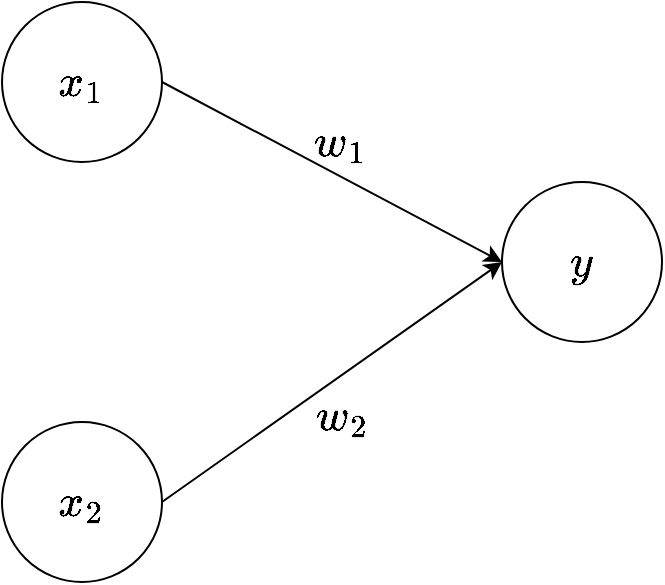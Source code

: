 <mxfile version="13.6.2" type="device" pages="13"><diagram id="ww1zCa9PBjnvrrPZ87Xo" name="Perceptron"><mxGraphModel dx="1086" dy="846" grid="1" gridSize="10" guides="1" tooltips="1" connect="1" arrows="1" fold="1" page="1" pageScale="1" pageWidth="1600" pageHeight="900" math="1" shadow="0"><root><mxCell id="ch7MVwyEve1IkUeMeB_S-0"/><mxCell id="ch7MVwyEve1IkUeMeB_S-1" style="" parent="ch7MVwyEve1IkUeMeB_S-0"/><mxCell id="ZpsJ1CZB9IE-_TFCMCS9-6" value="$$w_1$$" style="rounded=0;orthogonalLoop=1;jettySize=auto;exitX=1;exitY=0.5;exitDx=0;exitDy=0;entryX=0;entryY=0.5;entryDx=0;entryDy=0;fontFamily=Jetbrain Mono;fontSize=22;labelBackgroundColor=none;spacingTop=0;spacing=10;fontColor=#000000;strokeColor=#000000;align=center;horizontal=1;html=1;fontStyle=0;labelBorderColor=none;" parent="ch7MVwyEve1IkUeMeB_S-1" source="ch7MVwyEve1IkUeMeB_S-2" target="ZpsJ1CZB9IE-_TFCMCS9-3" edge="1"><mxGeometry x="-0.027" y="16" relative="1" as="geometry"><mxPoint x="-1" as="offset"/></mxGeometry></mxCell><mxCell id="ch7MVwyEve1IkUeMeB_S-2" value="$$x_1$$" style="ellipse;whiteSpace=wrap;aspect=fixed;fontFamily=Jetbrain Mono;align=center;fontSize=22;labelBackgroundColor=none;spacingTop=0;spacing=10;strokeColor=#000000;fontColor=#000000;horizontal=1;html=1;fontStyle=0;labelBorderColor=none;" parent="ch7MVwyEve1IkUeMeB_S-1" vertex="1"><mxGeometry x="640" y="320" width="80" height="80" as="geometry"/></mxCell><mxCell id="ZpsJ1CZB9IE-_TFCMCS9-7" value="$$w_2$$&lt;br&gt;" style="rounded=0;orthogonalLoop=1;jettySize=auto;exitX=1;exitY=0.5;exitDx=0;exitDy=0;entryX=0;entryY=0.5;entryDx=0;entryDy=0;fontFamily=Jetbrain Mono;fontSize=22;labelBackgroundColor=none;spacingTop=0;spacing=10;fontColor=#000000;strokeColor=#000000;align=center;horizontal=1;html=1;fontStyle=0;labelBorderColor=none;" parent="ch7MVwyEve1IkUeMeB_S-1" source="ZpsJ1CZB9IE-_TFCMCS9-0" target="ZpsJ1CZB9IE-_TFCMCS9-3" edge="1"><mxGeometry x="-0.127" y="-27" relative="1" as="geometry"><mxPoint as="offset"/></mxGeometry></mxCell><mxCell id="ZpsJ1CZB9IE-_TFCMCS9-0" value="$$x_2$$" style="ellipse;whiteSpace=wrap;aspect=fixed;fontFamily=Jetbrain Mono;align=center;fontSize=22;labelBackgroundColor=none;spacingTop=0;spacing=10;strokeColor=#000000;fontColor=#000000;horizontal=1;html=1;fontStyle=0;labelBorderColor=none;" parent="ch7MVwyEve1IkUeMeB_S-1" vertex="1"><mxGeometry x="640" y="530" width="80" height="80" as="geometry"/></mxCell><mxCell id="ZpsJ1CZB9IE-_TFCMCS9-3" value="$$y$$" style="ellipse;whiteSpace=wrap;aspect=fixed;fontFamily=Jetbrain Mono;align=center;fontSize=22;labelBackgroundColor=none;spacingTop=0;spacing=10;strokeColor=#000000;fontColor=#000000;horizontal=1;html=1;fontStyle=0;labelBorderColor=none;" parent="ch7MVwyEve1IkUeMeB_S-1" vertex="1"><mxGeometry x="890" y="410" width="80" height="80" as="geometry"/></mxCell></root></mxGraphModel></diagram><diagram id="ip_jlGLsOeLmWJjNl58q" name="Neural Network"><mxGraphModel dx="1422" dy="832" grid="1" gridSize="10" guides="1" tooltips="1" connect="1" arrows="1" fold="1" page="1" pageScale="1" pageWidth="1600" pageHeight="900" math="0" shadow="0"><root><mxCell id="0"/><mxCell id="1" style="" parent="0"/><mxCell id="Hy8dTr0wCaRU40HbzIKx-10" style="rounded=0;orthogonalLoop=1;jettySize=auto;html=1;exitX=1;exitY=0.5;exitDx=0;exitDy=0;entryX=0;entryY=0.5;entryDx=0;entryDy=0;fontFamily=Jetbrain Mono;labelBackgroundColor=none;" parent="1" source="Hy8dTr0wCaRU40HbzIKx-1" target="Hy8dTr0wCaRU40HbzIKx-3" edge="1"><mxGeometry relative="1" as="geometry"/></mxCell><mxCell id="Hy8dTr0wCaRU40HbzIKx-14" style="rounded=0;orthogonalLoop=1;jettySize=auto;html=1;exitX=1;exitY=0.5;exitDx=0;exitDy=0;entryX=0;entryY=0;entryDx=0;entryDy=0;fontFamily=Jetbrain Mono;labelBackgroundColor=none;" parent="1" source="Hy8dTr0wCaRU40HbzIKx-1" target="Hy8dTr0wCaRU40HbzIKx-4" edge="1"><mxGeometry relative="1" as="geometry"/></mxCell><mxCell id="Hy8dTr0wCaRU40HbzIKx-15" style="rounded=0;orthogonalLoop=1;jettySize=auto;html=1;exitX=1;exitY=0.5;exitDx=0;exitDy=0;entryX=0;entryY=0;entryDx=0;entryDy=0;fontFamily=Jetbrain Mono;labelBackgroundColor=none;" parent="1" source="Hy8dTr0wCaRU40HbzIKx-1" target="Hy8dTr0wCaRU40HbzIKx-5" edge="1"><mxGeometry relative="1" as="geometry"/></mxCell><mxCell id="Hy8dTr0wCaRU40HbzIKx-1" value="" style="ellipse;whiteSpace=wrap;html=1;aspect=fixed;fontFamily=Jetbrain Mono;labelBackgroundColor=none;" parent="1" vertex="1"><mxGeometry x="520" y="330" width="80" height="80" as="geometry"/></mxCell><mxCell id="Hy8dTr0wCaRU40HbzIKx-16" style="rounded=0;orthogonalLoop=1;jettySize=auto;html=1;exitX=1;exitY=0.5;exitDx=0;exitDy=0;entryX=0;entryY=1;entryDx=0;entryDy=0;fontFamily=Jetbrain Mono;labelBackgroundColor=none;" parent="1" source="Hy8dTr0wCaRU40HbzIKx-2" target="Hy8dTr0wCaRU40HbzIKx-3" edge="1"><mxGeometry relative="1" as="geometry"/></mxCell><mxCell id="Hy8dTr0wCaRU40HbzIKx-17" style="rounded=0;orthogonalLoop=1;jettySize=auto;html=1;exitX=1;exitY=0.5;exitDx=0;exitDy=0;entryX=0;entryY=1;entryDx=0;entryDy=0;fontFamily=Jetbrain Mono;labelBackgroundColor=none;" parent="1" source="Hy8dTr0wCaRU40HbzIKx-2" target="Hy8dTr0wCaRU40HbzIKx-4" edge="1"><mxGeometry relative="1" as="geometry"/></mxCell><mxCell id="Hy8dTr0wCaRU40HbzIKx-18" style="rounded=0;orthogonalLoop=1;jettySize=auto;html=1;exitX=1;exitY=0.5;exitDx=0;exitDy=0;fontFamily=Jetbrain Mono;labelBackgroundColor=none;" parent="1" source="Hy8dTr0wCaRU40HbzIKx-2" target="Hy8dTr0wCaRU40HbzIKx-5" edge="1"><mxGeometry relative="1" as="geometry"/></mxCell><mxCell id="Hy8dTr0wCaRU40HbzIKx-2" value="" style="ellipse;whiteSpace=wrap;html=1;aspect=fixed;fontFamily=Jetbrain Mono;labelBackgroundColor=none;" parent="1" vertex="1"><mxGeometry x="520" y="490" width="80" height="80" as="geometry"/></mxCell><mxCell id="Hy8dTr0wCaRU40HbzIKx-19" style="rounded=0;orthogonalLoop=1;jettySize=auto;html=1;exitX=1;exitY=0.5;exitDx=0;exitDy=0;entryX=0;entryY=0;entryDx=0;entryDy=0;fontFamily=Jetbrain Mono;labelBackgroundColor=none;" parent="1" source="Hy8dTr0wCaRU40HbzIKx-3" target="Hy8dTr0wCaRU40HbzIKx-6" edge="1"><mxGeometry relative="1" as="geometry"/></mxCell><mxCell id="Hy8dTr0wCaRU40HbzIKx-24" style="rounded=0;orthogonalLoop=1;jettySize=auto;html=1;exitX=1;exitY=0.5;exitDx=0;exitDy=0;entryX=0;entryY=0;entryDx=0;entryDy=0;fontFamily=Jetbrain Mono;labelBackgroundColor=none;" parent="1" source="Hy8dTr0wCaRU40HbzIKx-3" target="Hy8dTr0wCaRU40HbzIKx-9" edge="1"><mxGeometry relative="1" as="geometry"/></mxCell><mxCell id="Hy8dTr0wCaRU40HbzIKx-3" value="" style="ellipse;whiteSpace=wrap;html=1;aspect=fixed;fontFamily=Jetbrain Mono;labelBackgroundColor=none;" parent="1" vertex="1"><mxGeometry x="760" y="250" width="80" height="80" as="geometry"/></mxCell><mxCell id="Hy8dTr0wCaRU40HbzIKx-20" style="rounded=0;orthogonalLoop=1;jettySize=auto;html=1;exitX=1;exitY=0.5;exitDx=0;exitDy=0;entryX=0;entryY=0.5;entryDx=0;entryDy=0;fontFamily=Jetbrain Mono;labelBackgroundColor=none;" parent="1" source="Hy8dTr0wCaRU40HbzIKx-4" target="Hy8dTr0wCaRU40HbzIKx-6" edge="1"><mxGeometry relative="1" as="geometry"/></mxCell><mxCell id="Hy8dTr0wCaRU40HbzIKx-25" style="rounded=0;orthogonalLoop=1;jettySize=auto;html=1;exitX=1;exitY=0.5;exitDx=0;exitDy=0;entryX=-0.012;entryY=0.588;entryDx=0;entryDy=0;entryPerimeter=0;fontFamily=Jetbrain Mono;labelBackgroundColor=none;" parent="1" source="Hy8dTr0wCaRU40HbzIKx-4" target="Hy8dTr0wCaRU40HbzIKx-9" edge="1"><mxGeometry relative="1" as="geometry"/></mxCell><mxCell id="Hy8dTr0wCaRU40HbzIKx-4" value="" style="ellipse;whiteSpace=wrap;html=1;aspect=fixed;fontFamily=Jetbrain Mono;labelBackgroundColor=none;" parent="1" vertex="1"><mxGeometry x="760" y="410" width="80" height="80" as="geometry"/></mxCell><mxCell id="Hy8dTr0wCaRU40HbzIKx-23" style="rounded=0;orthogonalLoop=1;jettySize=auto;html=1;exitX=1;exitY=0.5;exitDx=0;exitDy=0;entryX=0;entryY=1;entryDx=0;entryDy=0;fontFamily=Jetbrain Mono;labelBackgroundColor=none;" parent="1" source="Hy8dTr0wCaRU40HbzIKx-5" target="Hy8dTr0wCaRU40HbzIKx-6" edge="1"><mxGeometry relative="1" as="geometry"/></mxCell><mxCell id="Hy8dTr0wCaRU40HbzIKx-26" style="rounded=0;orthogonalLoop=1;jettySize=auto;html=1;exitX=1;exitY=0.5;exitDx=0;exitDy=0;entryX=0;entryY=1;entryDx=0;entryDy=0;fontFamily=Jetbrain Mono;labelBackgroundColor=none;" parent="1" source="Hy8dTr0wCaRU40HbzIKx-5" target="Hy8dTr0wCaRU40HbzIKx-9" edge="1"><mxGeometry relative="1" as="geometry"/></mxCell><mxCell id="Hy8dTr0wCaRU40HbzIKx-5" value="" style="ellipse;whiteSpace=wrap;html=1;aspect=fixed;fontFamily=Jetbrain Mono;labelBackgroundColor=none;" parent="1" vertex="1"><mxGeometry x="760" y="570" width="80" height="80" as="geometry"/></mxCell><mxCell id="Hy8dTr0wCaRU40HbzIKx-6" value="" style="ellipse;whiteSpace=wrap;html=1;aspect=fixed;fontFamily=Jetbrain Mono;labelBackgroundColor=none;" parent="1" vertex="1"><mxGeometry x="1000" y="320" width="80" height="80" as="geometry"/></mxCell><mxCell id="Hy8dTr0wCaRU40HbzIKx-9" value="" style="ellipse;whiteSpace=wrap;html=1;aspect=fixed;fontFamily=Jetbrain Mono;labelBackgroundColor=none;" parent="1" vertex="1"><mxGeometry x="1000" y="510" width="80" height="80" as="geometry"/></mxCell><mxCell id="SdlTIt1JnYOCmr1JEraB-1" value="入力層" style="html=1;whiteSpace=wrap;comic=1;strokeWidth=2;fontFamily=Jetbrain Mono;fontStyle=1;labelBackgroundColor=none;" parent="1" vertex="1"><mxGeometry x="490" y="250" width="140" height="50" as="geometry"/></mxCell><mxCell id="SdlTIt1JnYOCmr1JEraB-2" value="中間層&lt;br&gt;(隠れ層)" style="html=1;whiteSpace=wrap;comic=1;strokeWidth=2;fontFamily=Jetbrain Mono;fontStyle=1;labelBackgroundColor=none;" parent="1" vertex="1"><mxGeometry x="730" y="170" width="140" height="50" as="geometry"/></mxCell><mxCell id="SdlTIt1JnYOCmr1JEraB-3" value="出力層" style="html=1;whiteSpace=wrap;comic=1;strokeWidth=2;fontFamily=Jetbrain Mono;fontStyle=1;labelBackgroundColor=none;" parent="1" vertex="1"><mxGeometry x="970" y="250" width="140" height="50" as="geometry"/></mxCell></root></mxGraphModel></diagram><diagram name="Perceptron add bias" id="d6vzZpYBY-VOdbRxeEAK"><mxGraphModel dx="1422" dy="783" grid="1" gridSize="10" guides="1" tooltips="1" connect="1" arrows="1" fold="1" page="1" pageScale="1" pageWidth="1600" pageHeight="900" math="1" shadow="0"><root><mxCell id="n9Y7IFmPY_tsRHOVrOb3-0"/><mxCell id="n9Y7IFmPY_tsRHOVrOb3-1" style="" parent="n9Y7IFmPY_tsRHOVrOb3-0"/><mxCell id="n9Y7IFmPY_tsRHOVrOb3-2" value="$$w_1$$" style="rounded=0;orthogonalLoop=1;jettySize=auto;html=1;exitX=1;exitY=0.5;exitDx=0;exitDy=0;entryX=0;entryY=0.5;entryDx=0;entryDy=0;fontFamily=Jetbrain Mono;fontSize=22;labelBackgroundColor=none;spacingTop=0;spacing=10;fontColor=#000000;strokeColor=#000000;align=center;" parent="n9Y7IFmPY_tsRHOVrOb3-1" source="n9Y7IFmPY_tsRHOVrOb3-3" target="n9Y7IFmPY_tsRHOVrOb3-6" edge="1"><mxGeometry x="-0.059" y="20" relative="1" as="geometry"><mxPoint as="offset"/></mxGeometry></mxCell><mxCell id="n9Y7IFmPY_tsRHOVrOb3-3" value="$$x_1$$" style="ellipse;whiteSpace=wrap;html=1;aspect=fixed;fontFamily=Jetbrain Mono;align=center;fontSize=22;labelBackgroundColor=none;spacingTop=0;spacing=10;strokeColor=#000000;fontColor=#000000;" parent="n9Y7IFmPY_tsRHOVrOb3-1" vertex="1"><mxGeometry x="640" y="410" width="80" height="80" as="geometry"/></mxCell><mxCell id="n9Y7IFmPY_tsRHOVrOb3-4" value="&lt;span style=&quot;font-size: 22px;&quot;&gt;$$w_2$$&lt;br style=&quot;font-size: 22px;&quot;&gt;&lt;/span&gt;" style="rounded=0;orthogonalLoop=1;jettySize=auto;html=1;exitX=1;exitY=0.5;exitDx=0;exitDy=0;fontFamily=Jetbrain Mono;fontSize=22;labelBackgroundColor=none;spacingTop=0;spacing=10;fontColor=#000000;strokeColor=#000000;align=center;" parent="n9Y7IFmPY_tsRHOVrOb3-1" source="n9Y7IFmPY_tsRHOVrOb3-5" target="n9Y7IFmPY_tsRHOVrOb3-6" edge="1"><mxGeometry x="-0.007" y="14" relative="1" as="geometry"><mxPoint as="offset"/></mxGeometry></mxCell><mxCell id="n9Y7IFmPY_tsRHOVrOb3-5" value="$$x_2$$" style="ellipse;whiteSpace=wrap;html=1;aspect=fixed;fontFamily=Jetbrain Mono;align=center;fontSize=22;labelBackgroundColor=none;spacingTop=0;spacing=10;strokeColor=#000000;fontColor=#000000;" parent="n9Y7IFmPY_tsRHOVrOb3-1" vertex="1"><mxGeometry x="640" y="550" width="80" height="80" as="geometry"/></mxCell><mxCell id="n9Y7IFmPY_tsRHOVrOb3-6" value="&lt;span style=&quot;font-size: 22px;&quot;&gt;$$y$$&lt;/span&gt;" style="ellipse;whiteSpace=wrap;html=1;aspect=fixed;fontFamily=Jetbrain Mono;align=center;fontSize=22;labelBackgroundColor=none;spacingTop=0;spacing=10;strokeColor=#000000;fontColor=#000000;" parent="n9Y7IFmPY_tsRHOVrOb3-1" vertex="1"><mxGeometry x="890" y="410" width="80" height="80" as="geometry"/></mxCell><mxCell id="n9Y7IFmPY_tsRHOVrOb3-9" value="$$b$$" style="edgeStyle=none;rounded=0;orthogonalLoop=1;jettySize=auto;html=1;exitX=1;exitY=0.5;exitDx=0;exitDy=0;fontSize=22;fontFamily=Jetbrain Mono;labelBackgroundColor=none;" parent="n9Y7IFmPY_tsRHOVrOb3-1" source="n9Y7IFmPY_tsRHOVrOb3-8" target="n9Y7IFmPY_tsRHOVrOb3-6" edge="1"><mxGeometry x="-0.164" y="11" relative="1" as="geometry"><mxPoint as="offset"/></mxGeometry></mxCell><mxCell id="n9Y7IFmPY_tsRHOVrOb3-8" value="$$1$$" style="ellipse;whiteSpace=wrap;html=1;aspect=fixed;fontFamily=Jetbrain Mono;align=center;fontSize=22;labelBackgroundColor=none;spacingTop=0;spacing=10;strokeColor=#000000;fontColor=#000000;" parent="n9Y7IFmPY_tsRHOVrOb3-1" vertex="1"><mxGeometry x="640" y="270" width="80" height="80" as="geometry"/></mxCell></root></mxGraphModel></diagram><diagram name="Perceptron replace y" id="0Q3Y_2YvvIHZ0q1Nol9m"><mxGraphModel dx="1422" dy="783" grid="1" gridSize="10" guides="1" tooltips="1" connect="1" arrows="1" fold="1" page="1" pageScale="1" pageWidth="1600" pageHeight="900" math="1" shadow="0"><root><mxCell id="gPCzYBJVGt_oZF4XTpLz-0"/><mxCell id="gPCzYBJVGt_oZF4XTpLz-1" style="" parent="gPCzYBJVGt_oZF4XTpLz-0"/><mxCell id="gPCzYBJVGt_oZF4XTpLz-2" value="$$w_1$$" style="rounded=0;orthogonalLoop=1;jettySize=auto;html=1;exitX=1;exitY=0.5;exitDx=0;exitDy=0;entryX=0;entryY=0.5;entryDx=0;entryDy=0;fontFamily=Jetbrain Mono;fontSize=22;labelBackgroundColor=none;spacingTop=0;spacing=10;fontColor=#000000;strokeColor=#000000;align=center;" parent="gPCzYBJVGt_oZF4XTpLz-1" source="gPCzYBJVGt_oZF4XTpLz-3" target="gPCzYBJVGt_oZF4XTpLz-6" edge="1"><mxGeometry x="-0.059" y="20" relative="1" as="geometry"><mxPoint as="offset"/></mxGeometry></mxCell><mxCell id="gPCzYBJVGt_oZF4XTpLz-3" value="$$x_1$$" style="ellipse;whiteSpace=wrap;html=1;aspect=fixed;fontFamily=Jetbrain Mono;align=center;fontSize=22;labelBackgroundColor=none;spacingTop=0;spacing=10;strokeColor=#000000;fontColor=#000000;" parent="gPCzYBJVGt_oZF4XTpLz-1" vertex="1"><mxGeometry x="640" y="410" width="80" height="80" as="geometry"/></mxCell><mxCell id="gPCzYBJVGt_oZF4XTpLz-4" value="&lt;span style=&quot;font-size: 22px;&quot;&gt;$$w_2$$&lt;br style=&quot;font-size: 22px;&quot;&gt;&lt;/span&gt;" style="rounded=0;orthogonalLoop=1;jettySize=auto;html=1;exitX=1;exitY=0.5;exitDx=0;exitDy=0;fontFamily=Jetbrain Mono;fontSize=22;labelBackgroundColor=none;spacingTop=0;spacing=10;fontColor=#000000;strokeColor=#000000;align=center;" parent="gPCzYBJVGt_oZF4XTpLz-1" source="gPCzYBJVGt_oZF4XTpLz-5" target="gPCzYBJVGt_oZF4XTpLz-6" edge="1"><mxGeometry x="-0.007" y="14" relative="1" as="geometry"><mxPoint as="offset"/></mxGeometry></mxCell><mxCell id="gPCzYBJVGt_oZF4XTpLz-5" value="$$x_2$$" style="ellipse;whiteSpace=wrap;html=1;aspect=fixed;fontFamily=Jetbrain Mono;align=center;fontSize=22;labelBackgroundColor=none;spacingTop=0;spacing=10;strokeColor=#000000;fontColor=#000000;" parent="gPCzYBJVGt_oZF4XTpLz-1" vertex="1"><mxGeometry x="640" y="550" width="80" height="80" as="geometry"/></mxCell><mxCell id="gPCzYBJVGt_oZF4XTpLz-6" value="" style="ellipse;whiteSpace=wrap;html=1;aspect=fixed;fontFamily=Jetbrain Mono;align=center;fontSize=22;labelBackgroundColor=none;spacingTop=0;spacing=10;strokeColor=#000000;fontColor=#000000;" parent="gPCzYBJVGt_oZF4XTpLz-1" vertex="1"><mxGeometry x="810" y="285" width="330" height="330" as="geometry"/></mxCell><mxCell id="gPCzYBJVGt_oZF4XTpLz-7" value="$$b$$" style="edgeStyle=none;rounded=0;orthogonalLoop=1;jettySize=auto;html=1;exitX=1;exitY=0.5;exitDx=0;exitDy=0;fontSize=22;fontFamily=Jetbrain Mono;labelBackgroundColor=none;" parent="gPCzYBJVGt_oZF4XTpLz-1" source="gPCzYBJVGt_oZF4XTpLz-8" target="gPCzYBJVGt_oZF4XTpLz-6" edge="1"><mxGeometry x="-0.164" y="11" relative="1" as="geometry"><mxPoint as="offset"/></mxGeometry></mxCell><mxCell id="gPCzYBJVGt_oZF4XTpLz-8" value="$$1$$" style="ellipse;whiteSpace=wrap;html=1;aspect=fixed;fontFamily=Jetbrain Mono;align=center;fontSize=22;labelBackgroundColor=none;spacingTop=0;spacing=10;strokeColor=#000000;fontColor=#000000;" parent="gPCzYBJVGt_oZF4XTpLz-1" vertex="1"><mxGeometry x="640" y="270" width="80" height="80" as="geometry"/></mxCell><mxCell id="gPCzYBJVGt_oZF4XTpLz-13" value="&#10;&#10;&lt;!--StartFragment--&gt;&lt;span style=&quot;font-family: &amp;quot;Jetbrain Mono&amp;quot;; font-size: 22px; font-style: normal; font-variant-ligatures: normal; font-variant-caps: normal; font-weight: 400; letter-spacing: normal; orphans: 2; text-align: center; text-indent: 0px; text-transform: none; widows: 2; word-spacing: 0px; -webkit-text-stroke-width: 0px; text-decoration-style: initial; text-decoration-color: initial; float: none; display: inline !important;&quot;&gt;\begin{cases} 0 \quad (a \leqq 0) \\ 1 \quad (a &amp;gt; 0) \\ \end{cases}&lt;/span&gt;&lt;!--EndFragment--&gt;&#10;&#10;" style="edgeStyle=none;rounded=0;orthogonalLoop=1;jettySize=auto;html=1;exitX=1;exitY=0.5;exitDx=0;exitDy=0;labelBackgroundColor=none;fontFamily=Jetbrain Mono;fontSize=22;" parent="gPCzYBJVGt_oZF4XTpLz-1" source="gPCzYBJVGt_oZF4XTpLz-9" target="gPCzYBJVGt_oZF4XTpLz-10" edge="1"><mxGeometry x="-0.059" y="40" relative="1" as="geometry"><mxPoint as="offset"/></mxGeometry></mxCell><mxCell id="gPCzYBJVGt_oZF4XTpLz-9" value="$$a$$" style="ellipse;whiteSpace=wrap;html=1;aspect=fixed;fontFamily=Jetbrain Mono;align=center;fontSize=22;labelBackgroundColor=none;spacingTop=0;spacing=10;strokeColor=#000000;fontColor=#000000;" parent="gPCzYBJVGt_oZF4XTpLz-1" vertex="1"><mxGeometry x="810" y="410" width="80" height="80" as="geometry"/></mxCell><mxCell id="gPCzYBJVGt_oZF4XTpLz-10" value="$$y$$" style="ellipse;whiteSpace=wrap;html=1;aspect=fixed;fontFamily=Jetbrain Mono;align=center;fontSize=22;labelBackgroundColor=none;spacingTop=0;spacing=10;strokeColor=#000000;fontColor=#000000;" parent="gPCzYBJVGt_oZF4XTpLz-1" vertex="1"><mxGeometry x="1060" y="410" width="80" height="80" as="geometry"/></mxCell></root></mxGraphModel></diagram><diagram name="Perceptron replace h" id="MrL5nXPE4ywZYjJi8DF-"><mxGraphModel dx="1422" dy="783" grid="1" gridSize="10" guides="1" tooltips="1" connect="1" arrows="1" fold="1" page="1" pageScale="1" pageWidth="1600" pageHeight="900" math="1" shadow="0"><root><mxCell id="0u4TDyHtI-1CdJTuU0VT-0"/><mxCell id="0u4TDyHtI-1CdJTuU0VT-1" style="" parent="0u4TDyHtI-1CdJTuU0VT-0"/><mxCell id="0u4TDyHtI-1CdJTuU0VT-2" value="$$w_1$$" style="rounded=0;orthogonalLoop=1;jettySize=auto;html=1;exitX=1;exitY=0.5;exitDx=0;exitDy=0;entryX=0;entryY=0.5;entryDx=0;entryDy=0;fontFamily=Jetbrain Mono;fontSize=22;labelBackgroundColor=none;spacingTop=0;spacing=10;fontColor=#000000;strokeColor=#000000;align=center;" parent="0u4TDyHtI-1CdJTuU0VT-1" source="0u4TDyHtI-1CdJTuU0VT-3" target="0u4TDyHtI-1CdJTuU0VT-6" edge="1"><mxGeometry x="-0.059" y="20" relative="1" as="geometry"><mxPoint as="offset"/></mxGeometry></mxCell><mxCell id="0u4TDyHtI-1CdJTuU0VT-3" value="$$x_1$$" style="ellipse;whiteSpace=wrap;html=1;aspect=fixed;fontFamily=Jetbrain Mono;align=center;fontSize=22;labelBackgroundColor=none;spacingTop=0;spacing=10;strokeColor=#000000;fontColor=#000000;" parent="0u4TDyHtI-1CdJTuU0VT-1" vertex="1"><mxGeometry x="640" y="410" width="80" height="80" as="geometry"/></mxCell><mxCell id="0u4TDyHtI-1CdJTuU0VT-4" value="&lt;span style=&quot;font-size: 22px;&quot;&gt;$$w_2$$&lt;br style=&quot;font-size: 22px;&quot;&gt;&lt;/span&gt;" style="rounded=0;orthogonalLoop=1;jettySize=auto;html=1;exitX=1;exitY=0.5;exitDx=0;exitDy=0;fontFamily=Jetbrain Mono;fontSize=22;labelBackgroundColor=none;spacingTop=0;spacing=10;fontColor=#000000;strokeColor=#000000;align=center;" parent="0u4TDyHtI-1CdJTuU0VT-1" source="0u4TDyHtI-1CdJTuU0VT-5" target="0u4TDyHtI-1CdJTuU0VT-6" edge="1"><mxGeometry x="-0.007" y="14" relative="1" as="geometry"><mxPoint as="offset"/></mxGeometry></mxCell><mxCell id="0u4TDyHtI-1CdJTuU0VT-5" value="$$x_2$$" style="ellipse;whiteSpace=wrap;html=1;aspect=fixed;fontFamily=Jetbrain Mono;align=center;fontSize=22;labelBackgroundColor=none;spacingTop=0;spacing=10;strokeColor=#000000;fontColor=#000000;" parent="0u4TDyHtI-1CdJTuU0VT-1" vertex="1"><mxGeometry x="640" y="550" width="80" height="80" as="geometry"/></mxCell><mxCell id="0u4TDyHtI-1CdJTuU0VT-6" value="" style="ellipse;whiteSpace=wrap;html=1;aspect=fixed;fontFamily=Jetbrain Mono;align=center;fontSize=22;labelBackgroundColor=none;spacingTop=0;spacing=10;strokeColor=#000000;fontColor=#000000;" parent="0u4TDyHtI-1CdJTuU0VT-1" vertex="1"><mxGeometry x="810" y="337" width="227" height="227" as="geometry"/></mxCell><mxCell id="0u4TDyHtI-1CdJTuU0VT-7" value="$$b$$" style="edgeStyle=none;rounded=0;orthogonalLoop=1;jettySize=auto;html=1;exitX=1;exitY=0.5;exitDx=0;exitDy=0;fontSize=22;fontFamily=Jetbrain Mono;labelBackgroundColor=none;" parent="0u4TDyHtI-1CdJTuU0VT-1" source="0u4TDyHtI-1CdJTuU0VT-8" target="0u4TDyHtI-1CdJTuU0VT-6" edge="1"><mxGeometry x="-0.164" y="11" relative="1" as="geometry"><mxPoint as="offset"/></mxGeometry></mxCell><mxCell id="0u4TDyHtI-1CdJTuU0VT-8" value="$$1$$" style="ellipse;whiteSpace=wrap;html=1;aspect=fixed;fontFamily=Jetbrain Mono;align=center;fontSize=22;labelBackgroundColor=none;spacingTop=0;spacing=10;strokeColor=#000000;fontColor=#000000;" parent="0u4TDyHtI-1CdJTuU0VT-1" vertex="1"><mxGeometry x="640" y="270" width="80" height="80" as="geometry"/></mxCell><mxCell id="0u4TDyHtI-1CdJTuU0VT-9" value="$$h()$$" style="edgeStyle=none;rounded=0;orthogonalLoop=1;jettySize=auto;html=1;exitX=1;exitY=0.5;exitDx=0;exitDy=0;labelBackgroundColor=none;fontFamily=Jetbrain Mono;fontSize=22;" parent="0u4TDyHtI-1CdJTuU0VT-1" source="0u4TDyHtI-1CdJTuU0VT-10" target="0u4TDyHtI-1CdJTuU0VT-11" edge="1"><mxGeometry x="-0.143" y="20" relative="1" as="geometry"><mxPoint as="offset"/></mxGeometry></mxCell><mxCell id="0u4TDyHtI-1CdJTuU0VT-10" value="$$a$$" style="ellipse;whiteSpace=wrap;html=1;aspect=fixed;fontFamily=Jetbrain Mono;align=center;fontSize=22;labelBackgroundColor=none;spacingTop=0;spacing=10;strokeColor=#000000;fontColor=#000000;" parent="0u4TDyHtI-1CdJTuU0VT-1" vertex="1"><mxGeometry x="810" y="410" width="80" height="80" as="geometry"/></mxCell><mxCell id="0u4TDyHtI-1CdJTuU0VT-11" value="$$y$$" style="ellipse;whiteSpace=wrap;html=1;aspect=fixed;fontFamily=Jetbrain Mono;align=center;fontSize=22;labelBackgroundColor=none;spacingTop=0;spacing=10;strokeColor=#000000;fontColor=#000000;" parent="0u4TDyHtI-1CdJTuU0VT-1" vertex="1"><mxGeometry x="957" y="410" width="80" height="80" as="geometry"/></mxCell><mxCell id="0u4TDyHtI-1CdJTuU0VT-12" value="$$    h(a) =        \begin{cases}             0 \quad (a \leqq 0) \\             1 \quad (a &gt; 0) \\         \end{cases}$$" style="text;html=1;strokeColor=none;fillColor=none;align=center;verticalAlign=middle;whiteSpace=wrap;rounded=0;labelBackgroundColor=none;fontFamily=Jetbrain Mono;fontSize=22;" parent="0u4TDyHtI-1CdJTuU0VT-1" vertex="1"><mxGeometry x="880" y="260" width="40" height="20" as="geometry"/></mxCell></root></mxGraphModel></diagram><diagram id="eG8E_CL0l9Pu296AEYIR" name="input-layer-to-1st-layer"><mxGraphModel dx="1086" dy="846" grid="1" gridSize="10" guides="1" tooltips="1" connect="1" arrows="1" fold="1" page="1" pageScale="1" pageWidth="1600" pageHeight="900" background="none" math="1" shadow="0"><root><mxCell id="xlGlfvJHuWHV27P5f4qk-0"/><mxCell id="xlGlfvJHuWHV27P5f4qk-1" parent="xlGlfvJHuWHV27P5f4qk-0"/><mxCell id="r4cSP9-g5RiYF9NHiCqX-7" value="$$b$$" style="edgeStyle=entityRelationEdgeStyle;rounded=0;orthogonalLoop=1;jettySize=auto;html=1;exitX=1;exitY=0;exitDx=0;exitDy=0;entryX=0;entryY=0;entryDx=0;entryDy=0;fontFamily=JetBrain Mono;fontSize=22;" parent="xlGlfvJHuWHV27P5f4qk-1" source="07xBwV4O1gMmrpMLxrvi-0" target="r4cSP9-g5RiYF9NHiCqX-0" edge="1"><mxGeometry x="0.058" y="12" relative="1" as="geometry"><mxPoint as="offset"/><mxPoint x="598.284" y="261.716" as="sourcePoint"/></mxGeometry></mxCell><mxCell id="r4cSP9-g5RiYF9NHiCqX-10" style="edgeStyle=entityRelationEdgeStyle;rounded=0;orthogonalLoop=1;jettySize=auto;html=1;exitX=1;exitY=0.5;exitDx=0;exitDy=0;entryX=0;entryY=0;entryDx=0;entryDy=0;dashed=1;dashPattern=1 4;fontFamily=JetBrain Mono;fontSize=22;" parent="xlGlfvJHuWHV27P5f4qk-1" source="07xBwV4O1gMmrpMLxrvi-0" target="r4cSP9-g5RiYF9NHiCqX-1" edge="1"><mxGeometry relative="1" as="geometry"><mxPoint x="610" y="290" as="sourcePoint"/></mxGeometry></mxCell><mxCell id="r4cSP9-g5RiYF9NHiCqX-11" style="edgeStyle=entityRelationEdgeStyle;rounded=0;orthogonalLoop=1;jettySize=auto;html=1;exitX=1;exitY=1;exitDx=0;exitDy=0;entryX=0;entryY=0;entryDx=0;entryDy=0;dashed=1;dashPattern=1 4;fontFamily=JetBrain Mono;fontSize=22;" parent="xlGlfvJHuWHV27P5f4qk-1" source="07xBwV4O1gMmrpMLxrvi-0" target="r4cSP9-g5RiYF9NHiCqX-2" edge="1"><mxGeometry relative="1" as="geometry"><mxPoint x="598.284" y="318.284" as="sourcePoint"/></mxGeometry></mxCell><mxCell id="r4cSP9-g5RiYF9NHiCqX-6" value="$$w_{11}$$" style="edgeStyle=entityRelationEdgeStyle;rounded=0;orthogonalLoop=1;jettySize=auto;html=1;exitX=1;exitY=0;exitDx=0;exitDy=0;entryX=0;entryY=0.5;entryDx=0;entryDy=0;fontFamily=JetBrain Mono;fontSize=22;" parent="xlGlfvJHuWHV27P5f4qk-1" source="gvWGVW8cma62v4d48A4u-0" target="r4cSP9-g5RiYF9NHiCqX-0" edge="1"><mxGeometry x="0.116" y="9" relative="1" as="geometry"><mxPoint as="offset"/></mxGeometry></mxCell><mxCell id="r4cSP9-g5RiYF9NHiCqX-8" style="edgeStyle=entityRelationEdgeStyle;rounded=0;orthogonalLoop=1;jettySize=auto;html=1;exitX=1;exitY=0.5;exitDx=0;exitDy=0;dashed=1;dashPattern=1 4;fontFamily=JetBrain Mono;fontSize=22;" parent="xlGlfvJHuWHV27P5f4qk-1" source="gvWGVW8cma62v4d48A4u-0" target="r4cSP9-g5RiYF9NHiCqX-1" edge="1"><mxGeometry relative="1" as="geometry"/></mxCell><mxCell id="r4cSP9-g5RiYF9NHiCqX-9" style="edgeStyle=entityRelationEdgeStyle;rounded=0;orthogonalLoop=1;jettySize=auto;html=1;exitX=1;exitY=1;exitDx=0;exitDy=0;entryX=0;entryY=0.5;entryDx=0;entryDy=0;dashed=1;dashPattern=1 4;fontFamily=JetBrain Mono;fontSize=22;" parent="xlGlfvJHuWHV27P5f4qk-1" source="gvWGVW8cma62v4d48A4u-0" target="r4cSP9-g5RiYF9NHiCqX-2" edge="1"><mxGeometry relative="1" as="geometry"/></mxCell><mxCell id="gvWGVW8cma62v4d48A4u-0" value="$$x_1$$" style="ellipse;whiteSpace=wrap;html=1;aspect=fixed;fontFamily=JetBrain Mono;fontSize=22;fontColor=#000000;" parent="xlGlfvJHuWHV27P5f4qk-1" vertex="1"><mxGeometry x="530" y="410" width="80" height="80" as="geometry"/></mxCell><mxCell id="r4cSP9-g5RiYF9NHiCqX-5" value="$$w_{12}$$" style="edgeStyle=entityRelationEdgeStyle;rounded=0;orthogonalLoop=1;jettySize=auto;html=1;exitX=1;exitY=0;exitDx=0;exitDy=0;entryX=0;entryY=1;entryDx=0;entryDy=0;fontFamily=JetBrain Mono;fontSize=22;" parent="xlGlfvJHuWHV27P5f4qk-1" source="7RBcFU1B0SUoZwy1tN5c-0" target="r4cSP9-g5RiYF9NHiCqX-0" edge="1"><mxGeometry x="-0.14" y="6" relative="1" as="geometry"><mxPoint as="offset"/></mxGeometry></mxCell><mxCell id="r4cSP9-g5RiYF9NHiCqX-12" style="edgeStyle=entityRelationEdgeStyle;rounded=0;orthogonalLoop=1;jettySize=auto;html=1;exitX=1;exitY=0.5;exitDx=0;exitDy=0;entryX=0;entryY=1;entryDx=0;entryDy=0;dashed=1;dashPattern=1 4;fontFamily=JetBrain Mono;fontSize=22;" parent="xlGlfvJHuWHV27P5f4qk-1" source="7RBcFU1B0SUoZwy1tN5c-0" target="r4cSP9-g5RiYF9NHiCqX-1" edge="1"><mxGeometry relative="1" as="geometry"/></mxCell><mxCell id="r4cSP9-g5RiYF9NHiCqX-13" style="edgeStyle=entityRelationEdgeStyle;rounded=0;orthogonalLoop=1;jettySize=auto;html=1;exitX=1;exitY=1;exitDx=0;exitDy=0;entryX=0;entryY=1;entryDx=0;entryDy=0;dashed=1;dashPattern=1 4;fontFamily=JetBrain Mono;fontSize=22;" parent="xlGlfvJHuWHV27P5f4qk-1" source="7RBcFU1B0SUoZwy1tN5c-0" target="r4cSP9-g5RiYF9NHiCqX-2" edge="1"><mxGeometry relative="1" as="geometry"/></mxCell><mxCell id="7RBcFU1B0SUoZwy1tN5c-0" value="$$x_2$$" style="ellipse;whiteSpace=wrap;html=1;aspect=fixed;fontFamily=JetBrain Mono;fontSize=22;fontColor=#000000;" parent="xlGlfvJHuWHV27P5f4qk-1" vertex="1"><mxGeometry x="530" y="570" width="80" height="80" as="geometry"/></mxCell><mxCell id="r4cSP9-g5RiYF9NHiCqX-0" value="$$a_1$$" style="ellipse;whiteSpace=wrap;html=1;aspect=fixed;fontFamily=JetBrain Mono;fontSize=22;fontColor=#000000;" parent="xlGlfvJHuWHV27P5f4qk-1" vertex="1"><mxGeometry x="760" y="250" width="80" height="80" as="geometry"/></mxCell><mxCell id="r4cSP9-g5RiYF9NHiCqX-1" value="$$a_2$$" style="ellipse;whiteSpace=wrap;html=1;aspect=fixed;fontFamily=JetBrain Mono;fontSize=22;fontColor=#000000;" parent="xlGlfvJHuWHV27P5f4qk-1" vertex="1"><mxGeometry x="760" y="410" width="80" height="80" as="geometry"/></mxCell><mxCell id="r4cSP9-g5RiYF9NHiCqX-2" value="$$a_3$$" style="ellipse;whiteSpace=wrap;html=1;aspect=fixed;fontFamily=JetBrain Mono;fontSize=22;fontColor=#000000;" parent="xlGlfvJHuWHV27P5f4qk-1" vertex="1"><mxGeometry x="760" y="570" width="80" height="80" as="geometry"/></mxCell><mxCell id="07xBwV4O1gMmrpMLxrvi-0" value="$$1$$" style="ellipse;whiteSpace=wrap;html=1;aspect=fixed;fontFamily=Jetbrain Mono;fontSize=22;fontColor=#000000;labelBackgroundColor=none;fillColor=#CCCCCC;" vertex="1" parent="xlGlfvJHuWHV27P5f4qk-1"><mxGeometry x="530" y="250" width="80" height="80" as="geometry"/></mxCell></root></mxGraphModel></diagram><diagram name="1st-layer-to-2nd-layer" id="4vXUgIwm1m8IM0FVQ1uq"><mxGraphModel dx="1086" dy="846" grid="1" gridSize="10" guides="1" tooltips="1" connect="1" arrows="1" fold="1" page="1" pageScale="1" pageWidth="1600" pageHeight="900" background="none" math="1" shadow="0"><root><mxCell id="rvnT3FzIj2ED8ynxcQ_n-0"/><mxCell id="rvnT3FzIj2ED8ynxcQ_n-1" parent="rvnT3FzIj2ED8ynxcQ_n-0"/><mxCell id="rvnT3FzIj2ED8ynxcQ_n-2" value="" style="edgeStyle=entityRelationEdgeStyle;rounded=0;orthogonalLoop=1;jettySize=auto;html=1;exitX=1;exitY=0;exitDx=0;exitDy=0;entryX=0;entryY=0;entryDx=0;entryDy=0;fontFamily=Jetbrain Mono;fontSize=22;dashed=1;dashPattern=1 4;" parent="rvnT3FzIj2ED8ynxcQ_n-1" source="rvnT3FzIj2ED8ynxcQ_n-5" target="rvnT3FzIj2ED8ynxcQ_n-14" edge="1"><mxGeometry x="0.058" y="12" relative="1" as="geometry"><mxPoint as="offset"/></mxGeometry></mxCell><mxCell id="rvnT3FzIj2ED8ynxcQ_n-3" style="edgeStyle=entityRelationEdgeStyle;rounded=0;orthogonalLoop=1;jettySize=auto;html=1;exitX=1;exitY=0.5;exitDx=0;exitDy=0;entryX=0;entryY=0;entryDx=0;entryDy=0;dashed=1;dashPattern=1 4;fontFamily=Jetbrain Mono;fontSize=22;" parent="rvnT3FzIj2ED8ynxcQ_n-1" source="rvnT3FzIj2ED8ynxcQ_n-5" target="rvnT3FzIj2ED8ynxcQ_n-15" edge="1"><mxGeometry relative="1" as="geometry"/></mxCell><mxCell id="rvnT3FzIj2ED8ynxcQ_n-4" style="edgeStyle=entityRelationEdgeStyle;rounded=0;orthogonalLoop=1;jettySize=auto;html=1;exitX=1;exitY=1;exitDx=0;exitDy=0;entryX=0;entryY=0;entryDx=0;entryDy=0;dashed=1;dashPattern=1 4;fontFamily=Jetbrain Mono;fontSize=22;" parent="rvnT3FzIj2ED8ynxcQ_n-1" source="rvnT3FzIj2ED8ynxcQ_n-5" target="rvnT3FzIj2ED8ynxcQ_n-16" edge="1"><mxGeometry relative="1" as="geometry"/></mxCell><mxCell id="rvnT3FzIj2ED8ynxcQ_n-5" value="$$1$$" style="ellipse;whiteSpace=wrap;html=1;aspect=fixed;fontFamily=Jetbrain Mono;fontSize=22;fontColor=#B3B3B3;dashed=1;dashPattern=1 4;labelBackgroundColor=none;fillColor=#E6E6E6;" parent="rvnT3FzIj2ED8ynxcQ_n-1" vertex="1"><mxGeometry x="530" y="250" width="80" height="80" as="geometry"/></mxCell><mxCell id="rvnT3FzIj2ED8ynxcQ_n-6" value="" style="edgeStyle=entityRelationEdgeStyle;rounded=0;orthogonalLoop=1;jettySize=auto;html=1;exitX=1;exitY=0;exitDx=0;exitDy=0;entryX=0;entryY=0.5;entryDx=0;entryDy=0;fontFamily=Jetbrain Mono;fontSize=22;dashed=1;dashPattern=1 4;" parent="rvnT3FzIj2ED8ynxcQ_n-1" source="rvnT3FzIj2ED8ynxcQ_n-9" target="rvnT3FzIj2ED8ynxcQ_n-14" edge="1"><mxGeometry x="0.116" y="9" relative="1" as="geometry"><mxPoint as="offset"/></mxGeometry></mxCell><mxCell id="rvnT3FzIj2ED8ynxcQ_n-7" style="edgeStyle=entityRelationEdgeStyle;rounded=0;orthogonalLoop=1;jettySize=auto;html=1;exitX=1;exitY=0.5;exitDx=0;exitDy=0;dashed=1;dashPattern=1 4;fontFamily=Jetbrain Mono;fontSize=22;" parent="rvnT3FzIj2ED8ynxcQ_n-1" source="rvnT3FzIj2ED8ynxcQ_n-9" target="rvnT3FzIj2ED8ynxcQ_n-15" edge="1"><mxGeometry relative="1" as="geometry"/></mxCell><mxCell id="rvnT3FzIj2ED8ynxcQ_n-8" style="edgeStyle=entityRelationEdgeStyle;rounded=0;orthogonalLoop=1;jettySize=auto;html=1;exitX=1;exitY=1;exitDx=0;exitDy=0;entryX=0;entryY=0.5;entryDx=0;entryDy=0;dashed=1;dashPattern=1 4;fontFamily=Jetbrain Mono;fontSize=22;" parent="rvnT3FzIj2ED8ynxcQ_n-1" source="rvnT3FzIj2ED8ynxcQ_n-9" target="rvnT3FzIj2ED8ynxcQ_n-16" edge="1"><mxGeometry relative="1" as="geometry"/></mxCell><mxCell id="rvnT3FzIj2ED8ynxcQ_n-9" value="$$x_1$$" style="ellipse;whiteSpace=wrap;html=1;aspect=fixed;fontFamily=Jetbrain Mono;fontSize=22;fontColor=#CCCCCC;dashed=1;dashPattern=1 4;" parent="rvnT3FzIj2ED8ynxcQ_n-1" vertex="1"><mxGeometry x="530" y="410" width="80" height="80" as="geometry"/></mxCell><mxCell id="rvnT3FzIj2ED8ynxcQ_n-10" value="&lt;br style=&quot;font-size: 22px;&quot;&gt;" style="edgeStyle=entityRelationEdgeStyle;rounded=0;orthogonalLoop=1;jettySize=auto;html=1;exitX=1;exitY=0;exitDx=0;exitDy=0;entryX=0;entryY=1;entryDx=0;entryDy=0;fontFamily=Jetbrain Mono;fontSize=22;dashed=1;dashPattern=1 4;" parent="rvnT3FzIj2ED8ynxcQ_n-1" source="rvnT3FzIj2ED8ynxcQ_n-13" target="rvnT3FzIj2ED8ynxcQ_n-14" edge="1"><mxGeometry x="-0.14" y="6" relative="1" as="geometry"><mxPoint as="offset"/></mxGeometry></mxCell><mxCell id="rvnT3FzIj2ED8ynxcQ_n-11" style="edgeStyle=entityRelationEdgeStyle;rounded=0;orthogonalLoop=1;jettySize=auto;html=1;exitX=1;exitY=0.5;exitDx=0;exitDy=0;entryX=0;entryY=1;entryDx=0;entryDy=0;dashed=1;dashPattern=1 4;fontFamily=Jetbrain Mono;fontSize=22;" parent="rvnT3FzIj2ED8ynxcQ_n-1" source="rvnT3FzIj2ED8ynxcQ_n-13" target="rvnT3FzIj2ED8ynxcQ_n-15" edge="1"><mxGeometry relative="1" as="geometry"/></mxCell><mxCell id="rvnT3FzIj2ED8ynxcQ_n-12" style="edgeStyle=entityRelationEdgeStyle;rounded=0;orthogonalLoop=1;jettySize=auto;html=1;exitX=1;exitY=1;exitDx=0;exitDy=0;entryX=0;entryY=1;entryDx=0;entryDy=0;dashed=1;dashPattern=1 4;fontFamily=Jetbrain Mono;fontSize=22;" parent="rvnT3FzIj2ED8ynxcQ_n-1" source="rvnT3FzIj2ED8ynxcQ_n-13" target="rvnT3FzIj2ED8ynxcQ_n-16" edge="1"><mxGeometry relative="1" as="geometry"/></mxCell><mxCell id="rvnT3FzIj2ED8ynxcQ_n-13" value="$$x_2$$" style="ellipse;whiteSpace=wrap;html=1;aspect=fixed;fontFamily=Jetbrain Mono;fontSize=22;fontColor=#CCCCCC;dashed=1;dashPattern=1 4;" parent="rvnT3FzIj2ED8ynxcQ_n-1" vertex="1"><mxGeometry x="530" y="570" width="80" height="80" as="geometry"/></mxCell><mxCell id="rvnT3FzIj2ED8ynxcQ_n-20" style="edgeStyle=entityRelationEdgeStyle;rounded=0;orthogonalLoop=1;jettySize=auto;html=1;exitX=1;exitY=1;exitDx=0;exitDy=0;entryX=0;entryY=0;entryDx=0;entryDy=0;dashed=1;dashPattern=1 4;fontColor=#CCCCCC;fontSize=22;fontFamily=Jetbrain Mono;" parent="rvnT3FzIj2ED8ynxcQ_n-1" source="rvnT3FzIj2ED8ynxcQ_n-14" target="rvnT3FzIj2ED8ynxcQ_n-18" edge="1"><mxGeometry relative="1" as="geometry"/></mxCell><mxCell id="rvnT3FzIj2ED8ynxcQ_n-25" value="$$w_{11}$$" style="edgeStyle=entityRelationEdgeStyle;rounded=0;orthogonalLoop=1;jettySize=auto;html=1;exitX=1;exitY=0.5;exitDx=0;exitDy=0;fontColor=#000000;fontSize=22;fontFamily=Jetbrain Mono;" parent="rvnT3FzIj2ED8ynxcQ_n-1" source="rvnT3FzIj2ED8ynxcQ_n-14" target="rvnT3FzIj2ED8ynxcQ_n-17" edge="1"><mxGeometry relative="1" as="geometry"/></mxCell><mxCell id="rvnT3FzIj2ED8ynxcQ_n-14" value="$$z_{1}$$" style="ellipse;whiteSpace=wrap;html=1;aspect=fixed;fontFamily=Jetbrain Mono;fontSize=22;fontColor=#000000;" parent="rvnT3FzIj2ED8ynxcQ_n-1" vertex="1"><mxGeometry x="760" y="250" width="80" height="80" as="geometry"/></mxCell><mxCell id="rvnT3FzIj2ED8ynxcQ_n-21" style="edgeStyle=entityRelationEdgeStyle;rounded=0;orthogonalLoop=1;jettySize=auto;html=1;exitX=1;exitY=0.5;exitDx=0;exitDy=0;entryX=0;entryY=0.5;entryDx=0;entryDy=0;dashed=1;dashPattern=1 4;fontColor=#CCCCCC;fontSize=22;fontFamily=Jetbrain Mono;" parent="rvnT3FzIj2ED8ynxcQ_n-1" source="rvnT3FzIj2ED8ynxcQ_n-15" target="rvnT3FzIj2ED8ynxcQ_n-18" edge="1"><mxGeometry relative="1" as="geometry"/></mxCell><mxCell id="rvnT3FzIj2ED8ynxcQ_n-26" value="$$w_{12}$$" style="edgeStyle=entityRelationEdgeStyle;rounded=0;orthogonalLoop=1;jettySize=auto;html=1;exitX=1;exitY=0;exitDx=0;exitDy=0;entryX=0.063;entryY=0.788;entryDx=0;entryDy=0;entryPerimeter=0;fontColor=#000000;fontSize=22;fontFamily=Jetbrain Mono;" parent="rvnT3FzIj2ED8ynxcQ_n-1" source="rvnT3FzIj2ED8ynxcQ_n-15" target="rvnT3FzIj2ED8ynxcQ_n-17" edge="1"><mxGeometry relative="1" as="geometry"/></mxCell><mxCell id="rvnT3FzIj2ED8ynxcQ_n-15" value="$$z_2$$" style="ellipse;whiteSpace=wrap;html=1;aspect=fixed;fontFamily=Jetbrain Mono;fontSize=22;fontColor=#000000;" parent="rvnT3FzIj2ED8ynxcQ_n-1" vertex="1"><mxGeometry x="760" y="410" width="80" height="80" as="geometry"/></mxCell><mxCell id="rvnT3FzIj2ED8ynxcQ_n-22" style="edgeStyle=entityRelationEdgeStyle;rounded=0;orthogonalLoop=1;jettySize=auto;html=1;exitX=1;exitY=0.5;exitDx=0;exitDy=0;entryX=0;entryY=1;entryDx=0;entryDy=0;dashed=1;dashPattern=1 4;fontColor=#CCCCCC;fontSize=22;fontFamily=Jetbrain Mono;" parent="rvnT3FzIj2ED8ynxcQ_n-1" source="rvnT3FzIj2ED8ynxcQ_n-16" target="rvnT3FzIj2ED8ynxcQ_n-18" edge="1"><mxGeometry relative="1" as="geometry"/></mxCell><mxCell id="rvnT3FzIj2ED8ynxcQ_n-27" value="$$w_{13}$$" style="edgeStyle=entityRelationEdgeStyle;rounded=0;orthogonalLoop=1;jettySize=auto;html=1;exitX=1;exitY=0;exitDx=0;exitDy=0;entryX=0;entryY=1;entryDx=0;entryDy=0;fontColor=#000000;fontSize=22;fontFamily=Jetbrain Mono;" parent="rvnT3FzIj2ED8ynxcQ_n-1" source="rvnT3FzIj2ED8ynxcQ_n-16" target="rvnT3FzIj2ED8ynxcQ_n-17" edge="1"><mxGeometry relative="1" as="geometry"/></mxCell><mxCell id="rvnT3FzIj2ED8ynxcQ_n-16" value="$$z_3$$" style="ellipse;whiteSpace=wrap;html=1;aspect=fixed;fontFamily=Jetbrain Mono;fontSize=22;fontColor=#000000;" parent="rvnT3FzIj2ED8ynxcQ_n-1" vertex="1"><mxGeometry x="760" y="570" width="80" height="80" as="geometry"/></mxCell><mxCell id="rvnT3FzIj2ED8ynxcQ_n-17" value="$$a_{1}$$" style="ellipse;whiteSpace=wrap;html=1;aspect=fixed;fontFamily=Jetbrain Mono;fontSize=22;fontColor=#000000;" parent="rvnT3FzIj2ED8ynxcQ_n-1" vertex="1"><mxGeometry x="990" y="330" width="80" height="80" as="geometry"/></mxCell><mxCell id="rvnT3FzIj2ED8ynxcQ_n-18" value="$$a_2$$" style="ellipse;whiteSpace=wrap;html=1;aspect=fixed;fontFamily=Jetbrain Mono;fontSize=22;fontColor=#000000;" parent="rvnT3FzIj2ED8ynxcQ_n-1" vertex="1"><mxGeometry x="990" y="490" width="80" height="80" as="geometry"/></mxCell><mxCell id="rvnT3FzIj2ED8ynxcQ_n-24" value="$$b$$" style="edgeStyle=entityRelationEdgeStyle;rounded=0;orthogonalLoop=1;jettySize=auto;html=1;exitX=1;exitY=0.5;exitDx=0;exitDy=0;entryX=0;entryY=0;entryDx=0;entryDy=0;fontColor=#000000;fontSize=22;fontFamily=Jetbrain Mono;" parent="rvnT3FzIj2ED8ynxcQ_n-1" source="rvnT3FzIj2ED8ynxcQ_n-23" target="rvnT3FzIj2ED8ynxcQ_n-17" edge="1"><mxGeometry relative="1" as="geometry"/></mxCell><mxCell id="rvnT3FzIj2ED8ynxcQ_n-28" style="edgeStyle=entityRelationEdgeStyle;rounded=0;orthogonalLoop=1;jettySize=auto;html=1;exitX=1;exitY=1;exitDx=0;exitDy=0;entryX=0;entryY=0;entryDx=0;entryDy=0;fontColor=#000000;dashed=1;dashPattern=1 4;fontSize=22;fontFamily=Jetbrain Mono;" parent="rvnT3FzIj2ED8ynxcQ_n-1" source="rvnT3FzIj2ED8ynxcQ_n-23" target="rvnT3FzIj2ED8ynxcQ_n-18" edge="1"><mxGeometry relative="1" as="geometry"/></mxCell><mxCell id="rvnT3FzIj2ED8ynxcQ_n-23" value="$$1$$" style="ellipse;whiteSpace=wrap;html=1;aspect=fixed;fontFamily=Jetbrain Mono;fontSize=22;fontColor=#000000;labelBackgroundColor=none;fillColor=#CCCCCC;" parent="rvnT3FzIj2ED8ynxcQ_n-1" vertex="1"><mxGeometry x="760" y="90" width="80" height="80" as="geometry"/></mxCell></root></mxGraphModel></diagram><diagram id="d3Y1Mn8SkPhR0ONPSihX" name="backward-propagation"><mxGraphModel dx="2634" dy="862" grid="1" gridSize="10" guides="1" tooltips="1" connect="1" arrows="1" fold="1" page="1" pageScale="1" pageWidth="500" pageHeight="200" math="1" shadow="0"><root><mxCell id="P7Ox5V2YRZ05ZR9Ik0__-0"/><mxCell id="P7Ox5V2YRZ05ZR9Ik0__-1" parent="P7Ox5V2YRZ05ZR9Ik0__-0"/><mxCell id="P7Ox5V2YRZ05ZR9Ik0__-2" value="$$f$$" style="ellipse;whiteSpace=wrap;html=1;aspect=fixed;fontFamily=Jetbrain Mono;fontSize=22;labelBackgroundColor=none;labelBorderColor=none;" parent="P7Ox5V2YRZ05ZR9Ik0__-1" vertex="1"><mxGeometry x="-300" y="60" width="80" height="80" as="geometry"/></mxCell><mxCell id="P7Ox5V2YRZ05ZR9Ik0__-3" value="$$x$$" style="endArrow=classic;html=1;entryX=0;entryY=0;entryDx=0;entryDy=0;fontFamily=Jetbrain Mono;fontSize=22;strokeColor=#B3B3B3;labelBackgroundColor=none;labelBorderColor=none;" parent="P7Ox5V2YRZ05ZR9Ik0__-1" target="P7Ox5V2YRZ05ZR9Ik0__-2" edge="1"><mxGeometry width="50" height="50" relative="1" as="geometry"><mxPoint x="-370" y="72" as="sourcePoint"/><mxPoint x="-300" y="100" as="targetPoint"/></mxGeometry></mxCell><mxCell id="P7Ox5V2YRZ05ZR9Ik0__-4" value="$$y$$" style="endArrow=classic;html=1;exitX=1;exitY=0;exitDx=0;exitDy=0;fontFamily=Jetbrain Mono;fontSize=22;strokeColor=#B3B3B3;labelBackgroundColor=none;labelBorderColor=none;" parent="P7Ox5V2YRZ05ZR9Ik0__-1" source="P7Ox5V2YRZ05ZR9Ik0__-2" edge="1"><mxGeometry width="50" height="50" relative="1" as="geometry"><mxPoint x="-220" y="99.5" as="sourcePoint"/><mxPoint x="-150" y="72" as="targetPoint"/></mxGeometry></mxCell><mxCell id="tnGa7AVcMrIpoIUHqATJ-0" value="$$E$$" style="endArrow=classic;html=1;fontFamily=Jetbrain Mono;fontSize=22;entryX=1;entryY=1;entryDx=0;entryDy=0;strokeWidth=2;labelBackgroundColor=none;labelBorderColor=none;" parent="P7Ox5V2YRZ05ZR9Ik0__-1" target="P7Ox5V2YRZ05ZR9Ik0__-2" edge="1"><mxGeometry width="50" height="50" relative="1" as="geometry"><mxPoint x="-70" y="128" as="sourcePoint"/><mxPoint x="-230" y="80" as="targetPoint"/></mxGeometry></mxCell><mxCell id="tnGa7AVcMrIpoIUHqATJ-1" value="$$E \frac{\partial y}{\partial x}$$" style="endArrow=classic;html=1;fontFamily=Jetbrain Mono;fontSize=22;strokeWidth=2;exitX=0;exitY=1;exitDx=0;exitDy=0;labelBackgroundColor=none;labelBorderColor=none;" parent="P7Ox5V2YRZ05ZR9Ik0__-1" source="P7Ox5V2YRZ05ZR9Ik0__-2" edge="1"><mxGeometry width="50" height="50" relative="1" as="geometry"><mxPoint x="-120" y="200" as="sourcePoint"/><mxPoint x="-430" y="128" as="targetPoint"/></mxGeometry></mxCell></root></mxGraphModel></diagram><diagram id="WjgLUoEmbTr7mX5-7Gko" name="chain-rule"><mxGraphModel dx="3034" dy="1231" grid="1" gridSize="10" guides="1" tooltips="1" connect="1" arrows="1" fold="1" page="1" pageScale="1" pageWidth="350" pageHeight="300" math="1" shadow="0"><root><mxCell id="HF6HZIkfznVmy9BsshPP-0"/><mxCell id="HF6HZIkfznVmy9BsshPP-1" parent="HF6HZIkfznVmy9BsshPP-0"/><mxCell id="HF6HZIkfznVmy9BsshPP-2" value="&lt;font style=&quot;font-size: 22px;&quot;&gt;$$+$$&lt;/font&gt;" style="ellipse;whiteSpace=wrap;html=1;aspect=fixed;fontFamily=Jetbrain Mono;fontSize=22;" parent="HF6HZIkfznVmy9BsshPP-1" vertex="1"><mxGeometry x="200" y="120" width="80" height="80" as="geometry"/></mxCell><mxCell id="HF6HZIkfznVmy9BsshPP-3" value="&lt;font style=&quot;font-size: 22px&quot;&gt;**2&lt;/font&gt;" style="ellipse;whiteSpace=wrap;html=1;aspect=fixed;fontFamily=Jetbrain Mono;fontSize=22;" parent="HF6HZIkfznVmy9BsshPP-1" vertex="1"><mxGeometry x="410" y="120" width="80" height="80" as="geometry"/></mxCell><mxCell id="vqjG5cQCmXNbRv5VUbO_-0" value="$$x$$" style="endArrow=classic;html=1;entryX=0;entryY=0;entryDx=0;entryDy=0;fontFamily=Jetbrain Mono;fontSize=22;strokeColor=#B3B3B3;labelBackgroundColor=none;labelBorderColor=none;" parent="HF6HZIkfznVmy9BsshPP-1" edge="1"><mxGeometry x="0.084" y="13" width="50" height="50" relative="1" as="geometry"><mxPoint x="60" y="20" as="sourcePoint"/><mxPoint x="211.716" y="131.716" as="targetPoint"/><mxPoint as="offset"/></mxGeometry></mxCell><mxCell id="vqjG5cQCmXNbRv5VUbO_-1" value="$$y$$" style="endArrow=classic;html=1;entryX=0;entryY=1;entryDx=0;entryDy=0;fontFamily=Jetbrain Mono;fontSize=22;strokeColor=#B3B3B3;labelBackgroundColor=none;labelBorderColor=none;" parent="HF6HZIkfznVmy9BsshPP-1" target="HF6HZIkfznVmy9BsshPP-2" edge="1"><mxGeometry x="0.065" y="-9" width="50" height="50" relative="1" as="geometry"><mxPoint x="30" y="260" as="sourcePoint"/><mxPoint x="221.716" y="141.716" as="targetPoint"/><mxPoint as="offset"/></mxGeometry></mxCell><mxCell id="vqjG5cQCmXNbRv5VUbO_-2" value="$$z$$" style="endArrow=classic;html=1;fontFamily=Jetbrain Mono;fontSize=22;strokeColor=#B3B3B3;labelBackgroundColor=none;labelBorderColor=none;exitX=1;exitY=0;exitDx=0;exitDy=0;" parent="HF6HZIkfznVmy9BsshPP-1" source="HF6HZIkfznVmy9BsshPP-3" edge="1"><mxGeometry x="-0.063" y="12" width="50" height="50" relative="1" as="geometry"><mxPoint x="490" y="131.72" as="sourcePoint"/><mxPoint x="610" y="132" as="targetPoint"/><mxPoint as="offset"/></mxGeometry></mxCell><mxCell id="vqjG5cQCmXNbRv5VUbO_-3" value="$$t$$" style="endArrow=classic;html=1;entryX=0;entryY=0;entryDx=0;entryDy=0;fontFamily=Jetbrain Mono;fontSize=22;strokeColor=#B3B3B3;labelBackgroundColor=none;labelBorderColor=none;exitX=1;exitY=0;exitDx=0;exitDy=0;" parent="HF6HZIkfznVmy9BsshPP-1" source="HF6HZIkfznVmy9BsshPP-2" target="HF6HZIkfznVmy9BsshPP-3" edge="1"><mxGeometry x="-0.065" y="22" width="50" height="50" relative="1" as="geometry"><mxPoint x="60" y="320" as="sourcePoint"/><mxPoint x="231.716" y="208.284" as="targetPoint"/><mxPoint as="offset"/></mxGeometry></mxCell><mxCell id="B_Tab01ivAsNB6g6UHM6-0" value="$$\frac{\partial z}{\partial z} \frac{\partial z}{\partial t}$$" style="endArrow=classic;html=1;fontFamily=Jetbrain Mono;fontSize=22;strokeWidth=2;labelBackgroundColor=none;labelBorderColor=none;entryX=1;entryY=1;entryDx=0;entryDy=0;exitX=0;exitY=1;exitDx=0;exitDy=0;" parent="HF6HZIkfznVmy9BsshPP-1" source="HF6HZIkfznVmy9BsshPP-3" target="HF6HZIkfznVmy9BsshPP-2" edge="1"><mxGeometry x="-0.065" y="32" width="50" height="50" relative="1" as="geometry"><mxPoint x="420" y="188" as="sourcePoint"/><mxPoint x="290" y="220" as="targetPoint"/><mxPoint as="offset"/></mxGeometry></mxCell><mxCell id="B_Tab01ivAsNB6g6UHM6-1" value="$$\frac{\partial z}{\partial z}$$" style="endArrow=classic;html=1;fontFamily=Jetbrain Mono;fontSize=22;strokeWidth=2;labelBackgroundColor=none;labelBorderColor=none;entryX=1;entryY=1;entryDx=0;entryDy=0;" parent="HF6HZIkfznVmy9BsshPP-1" target="HF6HZIkfznVmy9BsshPP-3" edge="1"><mxGeometry x="0.007" y="32" width="50" height="50" relative="1" as="geometry"><mxPoint x="610" y="188" as="sourcePoint"/><mxPoint x="510.004" y="180.004" as="targetPoint"/><mxPoint as="offset"/></mxGeometry></mxCell><mxCell id="B_Tab01ivAsNB6g6UHM6-2" value="$$\frac{\partial z}{\partial z} \frac{\partial z}{\partial t}\frac{\partial t}{\partial x}$$" style="endArrow=classic;html=1;fontFamily=Jetbrain Mono;fontSize=22;strokeWidth=2;labelBackgroundColor=none;labelBorderColor=none;exitX=0;exitY=0;exitDx=0;exitDy=0;" parent="HF6HZIkfznVmy9BsshPP-1" source="HF6HZIkfznVmy9BsshPP-2" edge="1"><mxGeometry x="0.024" y="55" width="50" height="50" relative="1" as="geometry"><mxPoint x="183.436" y="140.004" as="sourcePoint"/><mxPoint x="40" y="50" as="targetPoint"/><mxPoint as="offset"/></mxGeometry></mxCell></root></mxGraphModel></diagram><diagram name="chain-rule-2" id="67JFckEitPobUYHLPDwe"><mxGraphModel dx="1477" dy="594" grid="1" gridSize="10" guides="1" tooltips="1" connect="1" arrows="1" fold="1" page="1" pageScale="1" pageWidth="350" pageHeight="300" math="1" shadow="0"><root><mxCell id="jhsjvS2g7kd2e6cUSvQ3-0"/><mxCell id="jhsjvS2g7kd2e6cUSvQ3-1" parent="jhsjvS2g7kd2e6cUSvQ3-0"/><mxCell id="jhsjvS2g7kd2e6cUSvQ3-2" value="&lt;font style=&quot;font-size: 22px;&quot;&gt;$$+$$&lt;/font&gt;" style="ellipse;whiteSpace=wrap;html=1;aspect=fixed;fontFamily=Jetbrain Mono;fontSize=22;" vertex="1" parent="jhsjvS2g7kd2e6cUSvQ3-1"><mxGeometry x="200" y="120" width="80" height="80" as="geometry"/></mxCell><mxCell id="jhsjvS2g7kd2e6cUSvQ3-3" value="&lt;font style=&quot;font-size: 22px&quot;&gt;**2&lt;/font&gt;" style="ellipse;whiteSpace=wrap;html=1;aspect=fixed;fontFamily=Jetbrain Mono;fontSize=22;" vertex="1" parent="jhsjvS2g7kd2e6cUSvQ3-1"><mxGeometry x="410" y="120" width="80" height="80" as="geometry"/></mxCell><mxCell id="jhsjvS2g7kd2e6cUSvQ3-4" value="$$x$$" style="endArrow=classic;html=1;entryX=0;entryY=0;entryDx=0;entryDy=0;fontFamily=Jetbrain Mono;fontSize=22;strokeColor=#B3B3B3;labelBackgroundColor=none;labelBorderColor=none;" edge="1" parent="jhsjvS2g7kd2e6cUSvQ3-1"><mxGeometry x="0.084" y="13" width="50" height="50" relative="1" as="geometry"><mxPoint x="60" y="20" as="sourcePoint"/><mxPoint x="211.716" y="131.716" as="targetPoint"/><mxPoint as="offset"/></mxGeometry></mxCell><mxCell id="jhsjvS2g7kd2e6cUSvQ3-5" value="$$y$$" style="endArrow=classic;html=1;entryX=0;entryY=1;entryDx=0;entryDy=0;fontFamily=Jetbrain Mono;fontSize=22;strokeColor=#B3B3B3;labelBackgroundColor=none;labelBorderColor=none;" edge="1" parent="jhsjvS2g7kd2e6cUSvQ3-1" target="jhsjvS2g7kd2e6cUSvQ3-2"><mxGeometry x="0.065" y="-9" width="50" height="50" relative="1" as="geometry"><mxPoint x="30" y="260" as="sourcePoint"/><mxPoint x="221.716" y="141.716" as="targetPoint"/><mxPoint as="offset"/></mxGeometry></mxCell><mxCell id="jhsjvS2g7kd2e6cUSvQ3-6" value="$$z$$" style="endArrow=classic;html=1;fontFamily=Jetbrain Mono;fontSize=22;strokeColor=#B3B3B3;labelBackgroundColor=none;labelBorderColor=none;exitX=1;exitY=0;exitDx=0;exitDy=0;" edge="1" parent="jhsjvS2g7kd2e6cUSvQ3-1" source="jhsjvS2g7kd2e6cUSvQ3-3"><mxGeometry x="-0.063" y="12" width="50" height="50" relative="1" as="geometry"><mxPoint x="490" y="131.72" as="sourcePoint"/><mxPoint x="610" y="132" as="targetPoint"/><mxPoint as="offset"/></mxGeometry></mxCell><mxCell id="jhsjvS2g7kd2e6cUSvQ3-7" value="$$t$$" style="endArrow=classic;html=1;entryX=0;entryY=0;entryDx=0;entryDy=0;fontFamily=Jetbrain Mono;fontSize=22;strokeColor=#B3B3B3;labelBackgroundColor=none;labelBorderColor=none;exitX=1;exitY=0;exitDx=0;exitDy=0;" edge="1" parent="jhsjvS2g7kd2e6cUSvQ3-1" source="jhsjvS2g7kd2e6cUSvQ3-2" target="jhsjvS2g7kd2e6cUSvQ3-3"><mxGeometry x="-0.065" y="22" width="50" height="50" relative="1" as="geometry"><mxPoint x="60" y="320" as="sourcePoint"/><mxPoint x="231.716" y="208.284" as="targetPoint"/><mxPoint as="offset"/></mxGeometry></mxCell><mxCell id="jhsjvS2g7kd2e6cUSvQ3-8" value="$$2(x+y)$$" style="endArrow=classic;html=1;fontFamily=Jetbrain Mono;fontSize=22;strokeWidth=2;labelBackgroundColor=none;labelBorderColor=none;entryX=1;entryY=1;entryDx=0;entryDy=0;exitX=0;exitY=1;exitDx=0;exitDy=0;" edge="1" parent="jhsjvS2g7kd2e6cUSvQ3-1" source="jhsjvS2g7kd2e6cUSvQ3-3" target="jhsjvS2g7kd2e6cUSvQ3-2"><mxGeometry x="-0.065" y="32" width="50" height="50" relative="1" as="geometry"><mxPoint x="420" y="188" as="sourcePoint"/><mxPoint x="290" y="220" as="targetPoint"/><mxPoint as="offset"/></mxGeometry></mxCell><mxCell id="jhsjvS2g7kd2e6cUSvQ3-9" value="$$1$$" style="endArrow=classic;html=1;fontFamily=Jetbrain Mono;fontSize=22;strokeWidth=2;labelBackgroundColor=none;labelBorderColor=none;entryX=1;entryY=1;entryDx=0;entryDy=0;" edge="1" parent="jhsjvS2g7kd2e6cUSvQ3-1" target="jhsjvS2g7kd2e6cUSvQ3-3"><mxGeometry x="0.007" y="32" width="50" height="50" relative="1" as="geometry"><mxPoint x="610" y="188" as="sourcePoint"/><mxPoint x="510.004" y="180.004" as="targetPoint"/><mxPoint as="offset"/></mxGeometry></mxCell><mxCell id="jhsjvS2g7kd2e6cUSvQ3-10" value="$$2(x+y)\times 1$$" style="endArrow=classic;html=1;fontFamily=Jetbrain Mono;fontSize=22;strokeWidth=2;labelBackgroundColor=none;labelBorderColor=none;exitX=0;exitY=0;exitDx=0;exitDy=0;" edge="1" parent="jhsjvS2g7kd2e6cUSvQ3-1" source="jhsjvS2g7kd2e6cUSvQ3-2"><mxGeometry x="0.024" y="55" width="50" height="50" relative="1" as="geometry"><mxPoint x="183.436" y="140.004" as="sourcePoint"/><mxPoint x="40" y="50" as="targetPoint"/><mxPoint as="offset"/></mxGeometry></mxCell></root></mxGraphModel></diagram><diagram name="back-chain-add" id="WwXaPw7VIbXsrLnMODiC"><mxGraphModel dx="1934" dy="862" grid="1" gridSize="10" guides="1" tooltips="1" connect="1" arrows="1" fold="1" page="1" pageScale="1" pageWidth="300" pageHeight="350" math="1" shadow="0"><root><mxCell id="fD6QG1KLMns8BCL9k9jF-0"/><mxCell id="fD6QG1KLMns8BCL9k9jF-1" parent="fD6QG1KLMns8BCL9k9jF-0"/><mxCell id="fD6QG1KLMns8BCL9k9jF-2" value="&lt;font style=&quot;font-size: 22px;&quot;&gt;$$+$$&lt;/font&gt;" style="ellipse;whiteSpace=wrap;html=1;aspect=fixed;fontFamily=Jetbrain Mono;fontSize=22;" vertex="1" parent="fD6QG1KLMns8BCL9k9jF-1"><mxGeometry x="200" y="120" width="80" height="80" as="geometry"/></mxCell><mxCell id="fD6QG1KLMns8BCL9k9jF-4" value="$$x$$" style="endArrow=classic;html=1;entryX=0;entryY=0;entryDx=0;entryDy=0;fontFamily=Jetbrain Mono;fontSize=22;strokeColor=#B3B3B3;labelBackgroundColor=none;labelBorderColor=none;" edge="1" parent="fD6QG1KLMns8BCL9k9jF-1"><mxGeometry x="0.084" y="13" width="50" height="50" relative="1" as="geometry"><mxPoint x="60" y="20" as="sourcePoint"/><mxPoint x="211.716" y="131.716" as="targetPoint"/><mxPoint as="offset"/></mxGeometry></mxCell><mxCell id="fD6QG1KLMns8BCL9k9jF-5" value="$$y$$" style="endArrow=classic;html=1;entryX=0;entryY=1;entryDx=0;entryDy=0;fontFamily=Jetbrain Mono;fontSize=22;strokeColor=#B3B3B3;labelBackgroundColor=none;labelBorderColor=none;" edge="1" parent="fD6QG1KLMns8BCL9k9jF-1" target="fD6QG1KLMns8BCL9k9jF-2"><mxGeometry x="0.039" y="-2" width="50" height="50" relative="1" as="geometry"><mxPoint x="20" y="230" as="sourcePoint"/><mxPoint x="221.716" y="141.716" as="targetPoint"/><mxPoint as="offset"/></mxGeometry></mxCell><mxCell id="fD6QG1KLMns8BCL9k9jF-7" value="$$z$$" style="endArrow=classic;html=1;entryX=0;entryY=0;entryDx=0;entryDy=0;fontFamily=Jetbrain Mono;fontSize=22;strokeColor=#B3B3B3;labelBackgroundColor=none;labelBorderColor=none;exitX=1;exitY=0;exitDx=0;exitDy=0;" edge="1" parent="fD6QG1KLMns8BCL9k9jF-1" source="fD6QG1KLMns8BCL9k9jF-2"><mxGeometry x="-0.065" y="22" width="50" height="50" relative="1" as="geometry"><mxPoint x="60" y="320" as="sourcePoint"/><mxPoint x="421.716" y="131.716" as="targetPoint"/><mxPoint as="offset"/></mxGeometry></mxCell><mxCell id="fD6QG1KLMns8BCL9k9jF-8" value="$$\frac{\partial L} {\partial z}$$" style="endArrow=classic;html=1;fontFamily=Jetbrain Mono;fontSize=22;strokeWidth=2;labelBackgroundColor=none;labelBorderColor=none;entryX=1;entryY=1;entryDx=0;entryDy=0;exitX=0;exitY=1;exitDx=0;exitDy=0;" edge="1" parent="fD6QG1KLMns8BCL9k9jF-1" target="fD6QG1KLMns8BCL9k9jF-2"><mxGeometry x="-0.065" y="32" width="50" height="50" relative="1" as="geometry"><mxPoint x="421.716" y="188.284" as="sourcePoint"/><mxPoint x="290" y="220" as="targetPoint"/><mxPoint as="offset"/></mxGeometry></mxCell><mxCell id="fD6QG1KLMns8BCL9k9jF-10" value="$$\frac{\partial L} {\partial z} \times 1$$" style="endArrow=classic;html=1;fontFamily=Jetbrain Mono;fontSize=22;strokeWidth=2;labelBackgroundColor=none;labelBorderColor=none;exitX=0;exitY=0;exitDx=0;exitDy=0;" edge="1" parent="fD6QG1KLMns8BCL9k9jF-1" source="fD6QG1KLMns8BCL9k9jF-2"><mxGeometry x="0.032" y="40" width="50" height="50" relative="1" as="geometry"><mxPoint x="183.436" y="140.004" as="sourcePoint"/><mxPoint x="30" y="40" as="targetPoint"/><mxPoint as="offset"/></mxGeometry></mxCell><mxCell id="fD6QG1KLMns8BCL9k9jF-11" value="$$\frac{\partial L} {\partial z} \times 1$$" style="endArrow=classic;html=1;fontFamily=Jetbrain Mono;fontSize=22;strokeWidth=2;labelBackgroundColor=none;labelBorderColor=none;exitX=0;exitY=1;exitDx=0;exitDy=0;" edge="1" parent="fD6QG1KLMns8BCL9k9jF-1" source="fD6QG1KLMns8BCL9k9jF-2"><mxGeometry x="-0.227" y="52" width="50" height="50" relative="1" as="geometry"><mxPoint x="221.716" y="141.716" as="sourcePoint"/><mxPoint x="40" y="280" as="targetPoint"/><mxPoint y="1" as="offset"/></mxGeometry></mxCell></root></mxGraphModel></diagram><diagram name="back-chain-multiply" id="yGWjj3ICiS0BjMvVZCIE"><mxGraphModel dx="1762" dy="718" grid="1" gridSize="10" guides="1" tooltips="1" connect="1" arrows="1" fold="1" page="0" pageScale="1" pageWidth="300" pageHeight="340" background="none" math="1" shadow="0"><root><mxCell id="MU_LLYnbE4P2quDZJm3W-0"/><mxCell id="MU_LLYnbE4P2quDZJm3W-1" parent="MU_LLYnbE4P2quDZJm3W-0"/><mxCell id="MU_LLYnbE4P2quDZJm3W-9" value="" style="group" vertex="1" connectable="0" parent="MU_LLYnbE4P2quDZJm3W-1"><mxGeometry x="20" y="20" width="401.716" height="260" as="geometry"/></mxCell><mxCell id="MU_LLYnbE4P2quDZJm3W-2" value="&lt;font style=&quot;font-size: 22px&quot;&gt;$$\times$$&lt;/font&gt;" style="ellipse;whiteSpace=wrap;html=1;aspect=fixed;fontFamily=Jetbrain Mono;fontSize=22;" vertex="1" parent="MU_LLYnbE4P2quDZJm3W-9"><mxGeometry x="180" y="100" width="80" height="80" as="geometry"/></mxCell><mxCell id="MU_LLYnbE4P2quDZJm3W-3" value="$$x$$" style="endArrow=classic;html=1;entryX=0;entryY=0;entryDx=0;entryDy=0;fontFamily=Jetbrain Mono;fontSize=22;strokeColor=#B3B3B3;labelBackgroundColor=none;labelBorderColor=none;" edge="1" parent="MU_LLYnbE4P2quDZJm3W-9"><mxGeometry x="0.084" y="13" width="50" height="50" relative="1" as="geometry"><mxPoint x="40" as="sourcePoint"/><mxPoint x="191.716" y="111.716" as="targetPoint"/><mxPoint as="offset"/></mxGeometry></mxCell><mxCell id="MU_LLYnbE4P2quDZJm3W-4" value="$$y$$" style="endArrow=classic;html=1;entryX=0;entryY=1;entryDx=0;entryDy=0;fontFamily=Jetbrain Mono;fontSize=22;strokeColor=#B3B3B3;labelBackgroundColor=none;labelBorderColor=none;" edge="1" parent="MU_LLYnbE4P2quDZJm3W-9" target="MU_LLYnbE4P2quDZJm3W-2"><mxGeometry x="0.039" y="-2" width="50" height="50" relative="1" as="geometry"><mxPoint y="210" as="sourcePoint"/><mxPoint x="201.716" y="121.716" as="targetPoint"/><mxPoint as="offset"/></mxGeometry></mxCell><mxCell id="MU_LLYnbE4P2quDZJm3W-5" value="$$z$$" style="endArrow=classic;html=1;entryX=0;entryY=0;entryDx=0;entryDy=0;fontFamily=Jetbrain Mono;fontSize=22;strokeColor=#B3B3B3;labelBackgroundColor=none;labelBorderColor=none;exitX=1;exitY=0;exitDx=0;exitDy=0;" edge="1" parent="MU_LLYnbE4P2quDZJm3W-9" source="MU_LLYnbE4P2quDZJm3W-2"><mxGeometry x="-0.065" y="22" width="50" height="50" relative="1" as="geometry"><mxPoint x="40" y="300" as="sourcePoint"/><mxPoint x="401.716" y="111.716" as="targetPoint"/><mxPoint as="offset"/></mxGeometry></mxCell><mxCell id="MU_LLYnbE4P2quDZJm3W-6" value="$$\frac{\partial L} {\partial z}$$" style="endArrow=classic;html=1;fontFamily=Jetbrain Mono;fontSize=22;strokeWidth=2;labelBackgroundColor=none;labelBorderColor=none;entryX=1;entryY=1;entryDx=0;entryDy=0;exitX=0;exitY=1;exitDx=0;exitDy=0;" edge="1" parent="MU_LLYnbE4P2quDZJm3W-9" target="MU_LLYnbE4P2quDZJm3W-2"><mxGeometry x="-0.065" y="32" width="50" height="50" relative="1" as="geometry"><mxPoint x="401.716" y="168.284" as="sourcePoint"/><mxPoint x="270" y="200" as="targetPoint"/><mxPoint as="offset"/></mxGeometry></mxCell><mxCell id="MU_LLYnbE4P2quDZJm3W-7" value="$$\frac{\partial L} {\partial z} \times y$$" style="endArrow=classic;html=1;fontFamily=Jetbrain Mono;fontSize=22;strokeWidth=2;labelBackgroundColor=none;labelBorderColor=none;exitX=0;exitY=0;exitDx=0;exitDy=0;" edge="1" parent="MU_LLYnbE4P2quDZJm3W-9" source="MU_LLYnbE4P2quDZJm3W-2"><mxGeometry x="0.032" y="40" width="50" height="50" relative="1" as="geometry"><mxPoint x="163.436" y="120.004" as="sourcePoint"/><mxPoint x="10" y="20" as="targetPoint"/><mxPoint as="offset"/></mxGeometry></mxCell><mxCell id="MU_LLYnbE4P2quDZJm3W-8" value="$$\frac{\partial L} {\partial z} \times x$$" style="endArrow=classic;html=1;fontFamily=Jetbrain Mono;fontSize=22;strokeWidth=2;labelBackgroundColor=none;labelBorderColor=none;exitX=0;exitY=1;exitDx=0;exitDy=0;" edge="1" parent="MU_LLYnbE4P2quDZJm3W-9" source="MU_LLYnbE4P2quDZJm3W-2"><mxGeometry x="-0.227" y="52" width="50" height="50" relative="1" as="geometry"><mxPoint x="201.716" y="121.716" as="sourcePoint"/><mxPoint x="20" y="260" as="targetPoint"/><mxPoint y="1" as="offset"/></mxGeometry></mxCell></root></mxGraphModel></diagram><diagram name="back-chain-apple" id="EaPR0lAOa_GKU5iYF0gW"><mxGraphModel dx="1486" dy="846" grid="1" gridSize="10" guides="1" tooltips="1" connect="1" arrows="1" fold="1" page="0" pageScale="1" pageWidth="300" pageHeight="340" background="none" math="1" shadow="0"><root><mxCell id="FgOUgSJKyGNdOpKw3Xtr-0"/><mxCell id="FgOUgSJKyGNdOpKw3Xtr-1" parent="FgOUgSJKyGNdOpKw3Xtr-0"/><mxCell id="FgOUgSJKyGNdOpKw3Xtr-29" value="$$110$$" style="edgeStyle=orthogonalEdgeStyle;rounded=0;orthogonalLoop=1;jettySize=auto;html=1;exitX=0.5;exitY=1;exitDx=0;exitDy=0;entryX=1;entryY=0.75;entryDx=0;entryDy=0;fontFamily=Jetbrain Mono;fontSize=22;labelBackgroundColor=none;" parent="FgOUgSJKyGNdOpKw3Xtr-1" target="FgOUgSJKyGNdOpKw3Xtr-28" edge="1"><mxGeometry x="-0.062" y="30" relative="1" as="geometry"><mxPoint x="31" y="-30" as="offset"/></mxGeometry></mxCell><mxCell id="FgOUgSJKyGNdOpKw3Xtr-33" value="" style="group" parent="FgOUgSJKyGNdOpKw3Xtr-1" vertex="1" connectable="0"><mxGeometry x="-40" y="120" width="660" height="360" as="geometry"/></mxCell><mxCell id="FgOUgSJKyGNdOpKw3Xtr-21" value="" style="group;labelBackgroundColor=none;" parent="FgOUgSJKyGNdOpKw3Xtr-33" vertex="1" connectable="0"><mxGeometry x="110" width="550" height="80" as="geometry"/></mxCell><mxCell id="FgOUgSJKyGNdOpKw3Xtr-3" value="&lt;font style=&quot;font-size: 22px&quot;&gt;$$\times$$&lt;/font&gt;" style="ellipse;whiteSpace=wrap;html=1;aspect=fixed;fontFamily=Jetbrain Mono;fontSize=22;container=0;labelBackgroundColor=none;" parent="FgOUgSJKyGNdOpKw3Xtr-21" vertex="1"><mxGeometry x="150" width="80" height="80" as="geometry"/></mxCell><mxCell id="FgOUgSJKyGNdOpKw3Xtr-4" value="$$100$$" style="endArrow=classic;html=1;entryX=0;entryY=0;entryDx=0;entryDy=0;fontFamily=Jetbrain Mono;fontSize=22;strokeColor=#B3B3B3;labelBackgroundColor=none;labelBorderColor=none;" parent="FgOUgSJKyGNdOpKw3Xtr-21" target="FgOUgSJKyGNdOpKw3Xtr-3" edge="1"><mxGeometry x="-0.012" y="12" width="50" height="50" relative="1" as="geometry"><mxPoint x="10" y="12" as="sourcePoint"/><mxPoint x="141.716" y="11.716" as="targetPoint"/><mxPoint as="offset"/></mxGeometry></mxCell><mxCell id="FgOUgSJKyGNdOpKw3Xtr-6" value="$$200$$" style="endArrow=classic;html=1;entryX=0;entryY=0;entryDx=0;entryDy=0;fontFamily=Jetbrain Mono;fontSize=22;strokeColor=#B3B3B3;labelBackgroundColor=none;labelBorderColor=none;exitX=1;exitY=0;exitDx=0;exitDy=0;" parent="FgOUgSJKyGNdOpKw3Xtr-21" source="FgOUgSJKyGNdOpKw3Xtr-3" target="FgOUgSJKyGNdOpKw3Xtr-18" edge="1"><mxGeometry y="12" width="50" height="50" relative="1" as="geometry"><mxPoint x="-10" y="200" as="sourcePoint"/><mxPoint x="351.716" y="11.716" as="targetPoint"/><mxPoint as="offset"/></mxGeometry></mxCell><mxCell id="FgOUgSJKyGNdOpKw3Xtr-7" value="$$1.1$$" style="endArrow=classic;html=1;fontFamily=Jetbrain Mono;fontSize=22;strokeWidth=2;labelBackgroundColor=none;labelBorderColor=none;entryX=1;entryY=1;entryDx=0;entryDy=0;exitX=0;exitY=1;exitDx=0;exitDy=0;" parent="FgOUgSJKyGNdOpKw3Xtr-21" source="FgOUgSJKyGNdOpKw3Xtr-18" target="FgOUgSJKyGNdOpKw3Xtr-3" edge="1"><mxGeometry y="22" width="50" height="50" relative="1" as="geometry"><mxPoint x="351.716" y="68.284" as="sourcePoint"/><mxPoint x="220" y="100" as="targetPoint"/><mxPoint as="offset"/></mxGeometry></mxCell><mxCell id="FgOUgSJKyGNdOpKw3Xtr-8" value="$$2 \times 1.1$$" style="endArrow=classic;html=1;fontFamily=Jetbrain Mono;fontSize=22;strokeWidth=2;labelBackgroundColor=none;labelBorderColor=none;exitX=0.075;exitY=0.788;exitDx=0;exitDy=0;exitPerimeter=0;" parent="FgOUgSJKyGNdOpKw3Xtr-21" source="FgOUgSJKyGNdOpKw3Xtr-3" edge="1"><mxGeometry x="-0.029" y="17" width="50" height="50" relative="1" as="geometry"><mxPoint x="113.436" y="20.004" as="sourcePoint"/><mxPoint y="63" as="targetPoint"/><mxPoint as="offset"/></mxGeometry></mxCell><mxCell id="FgOUgSJKyGNdOpKw3Xtr-18" value="&lt;font style=&quot;font-size: 22px&quot;&gt;$$\times$$&lt;/font&gt;" style="ellipse;whiteSpace=wrap;html=1;aspect=fixed;fontFamily=Jetbrain Mono;fontSize=22;container=0;labelBackgroundColor=none;" parent="FgOUgSJKyGNdOpKw3Xtr-21" vertex="1"><mxGeometry x="350" width="80" height="80" as="geometry"/></mxCell><mxCell id="FgOUgSJKyGNdOpKw3Xtr-19" value="$$220$$" style="endArrow=classic;html=1;fontFamily=Jetbrain Mono;fontSize=22;strokeColor=#B3B3B3;labelBackgroundColor=none;labelBorderColor=none;exitX=1;exitY=0;exitDx=0;exitDy=0;" parent="FgOUgSJKyGNdOpKw3Xtr-21" source="FgOUgSJKyGNdOpKw3Xtr-18" edge="1"><mxGeometry x="-0.062" y="11" width="50" height="50" relative="1" as="geometry"><mxPoint x="430.004" y="11.216" as="sourcePoint"/><mxPoint x="550" y="11" as="targetPoint"/><mxPoint as="offset"/></mxGeometry></mxCell><mxCell id="FgOUgSJKyGNdOpKw3Xtr-20" value="$$1$$" style="endArrow=classic;html=1;fontFamily=Jetbrain Mono;fontSize=22;strokeWidth=2;labelBackgroundColor=none;labelBorderColor=none;entryX=1;entryY=1;entryDx=0;entryDy=0;" parent="FgOUgSJKyGNdOpKw3Xtr-21" target="FgOUgSJKyGNdOpKw3Xtr-18" edge="1"><mxGeometry x="0.064" y="22" width="50" height="50" relative="1" as="geometry"><mxPoint x="550" y="68" as="sourcePoint"/><mxPoint x="430.004" y="67.784" as="targetPoint"/><mxPoint as="offset"/></mxGeometry></mxCell><mxCell id="FgOUgSJKyGNdOpKw3Xtr-26" value="" style="group" parent="FgOUgSJKyGNdOpKw3Xtr-33" vertex="1" connectable="0"><mxGeometry y="160" width="300" height="70" as="geometry"/></mxCell><mxCell id="FgOUgSJKyGNdOpKw3Xtr-23" value="&lt;font style=&quot;font-size: 22px;&quot;&gt;リンゴの個数&lt;/font&gt;" style="rounded=0;whiteSpace=wrap;html=1;fontFamily=Jetbrain Mono;fontSize=22;labelBackgroundColor=none;" parent="FgOUgSJKyGNdOpKw3Xtr-26" vertex="1"><mxGeometry width="150" height="70" as="geometry"/></mxCell><mxCell id="FgOUgSJKyGNdOpKw3Xtr-25" value="$$2$$" style="edgeStyle=orthogonalEdgeStyle;rounded=0;orthogonalLoop=1;jettySize=auto;html=1;exitX=1;exitY=0.25;exitDx=0;exitDy=0;entryX=0.5;entryY=1;entryDx=0;entryDy=0;fontFamily=Jetbrain Mono;fontSize=22;labelBackgroundColor=none;strokeColor=#B3B3B3;" parent="FgOUgSJKyGNdOpKw3Xtr-33" source="FgOUgSJKyGNdOpKw3Xtr-23" target="FgOUgSJKyGNdOpKw3Xtr-3" edge="1"><mxGeometry x="-0.434" y="18" relative="1" as="geometry"><Array as="points"><mxPoint x="320" y="178"/><mxPoint x="320" y="80"/></Array><mxPoint y="1" as="offset"/></mxGeometry></mxCell><mxCell id="FgOUgSJKyGNdOpKw3Xtr-32" value="" style="group" parent="FgOUgSJKyGNdOpKw3Xtr-33" vertex="1" connectable="0"><mxGeometry y="290" width="150" height="70" as="geometry"/></mxCell><mxCell id="FgOUgSJKyGNdOpKw3Xtr-28" value="消費税" style="rounded=0;whiteSpace=wrap;html=1;fontFamily=Jetbrain Mono;fontSize=22;labelBackgroundColor=none;" parent="FgOUgSJKyGNdOpKw3Xtr-32" vertex="1"><mxGeometry width="150" height="70" as="geometry"/></mxCell><mxCell id="FgOUgSJKyGNdOpKw3Xtr-30" value="$$1.1$$" style="edgeStyle=orthogonalEdgeStyle;rounded=0;orthogonalLoop=1;jettySize=auto;html=1;exitX=1;exitY=0.25;exitDx=0;exitDy=0;entryX=0.5;entryY=1;entryDx=0;entryDy=0;labelBackgroundColor=none;strokeColor=#B3B3B3;fontFamily=Jetbrain Mono;fontSize=22;" parent="FgOUgSJKyGNdOpKw3Xtr-33" source="FgOUgSJKyGNdOpKw3Xtr-28" target="FgOUgSJKyGNdOpKw3Xtr-18" edge="1"><mxGeometry x="-0.514" y="18" relative="1" as="geometry"><Array as="points"><mxPoint x="520" y="308"/><mxPoint x="520" y="80"/></Array><mxPoint y="1" as="offset"/></mxGeometry></mxCell><mxCell id="FgOUgSJKyGNdOpKw3Xtr-24" value="$$110$$" style="edgeStyle=orthogonalEdgeStyle;rounded=0;orthogonalLoop=1;jettySize=auto;html=1;exitX=0.5;exitY=1;exitDx=0;exitDy=0;entryX=1;entryY=0.75;entryDx=0;entryDy=0;fontFamily=Jetbrain Mono;fontSize=22;labelBackgroundColor=none;" parent="FgOUgSJKyGNdOpKw3Xtr-33" source="FgOUgSJKyGNdOpKw3Xtr-3" target="FgOUgSJKyGNdOpKw3Xtr-23" edge="1"><mxGeometry x="-0.062" y="-62" relative="1" as="geometry"><mxPoint x="-59" y="80" as="offset"/></mxGeometry></mxCell><mxCell id="FgOUgSJKyGNdOpKw3Xtr-31" value="$$200$$" style="edgeStyle=orthogonalEdgeStyle;rounded=0;orthogonalLoop=1;jettySize=auto;html=1;exitX=0.5;exitY=1;exitDx=0;exitDy=0;entryX=1;entryY=0.75;entryDx=0;entryDy=0;fontFamily=Jetbrain Mono;fontSize=22;labelBackgroundColor=none;" parent="FgOUgSJKyGNdOpKw3Xtr-33" source="FgOUgSJKyGNdOpKw3Xtr-18" target="FgOUgSJKyGNdOpKw3Xtr-28" edge="1"><mxGeometry x="0.54" y="18" relative="1" as="geometry"><mxPoint x="270" y="210" as="sourcePoint"/><mxPoint x="120" y="342.5" as="targetPoint"/><mxPoint as="offset"/></mxGeometry></mxCell></root></mxGraphModel></diagram></mxfile>